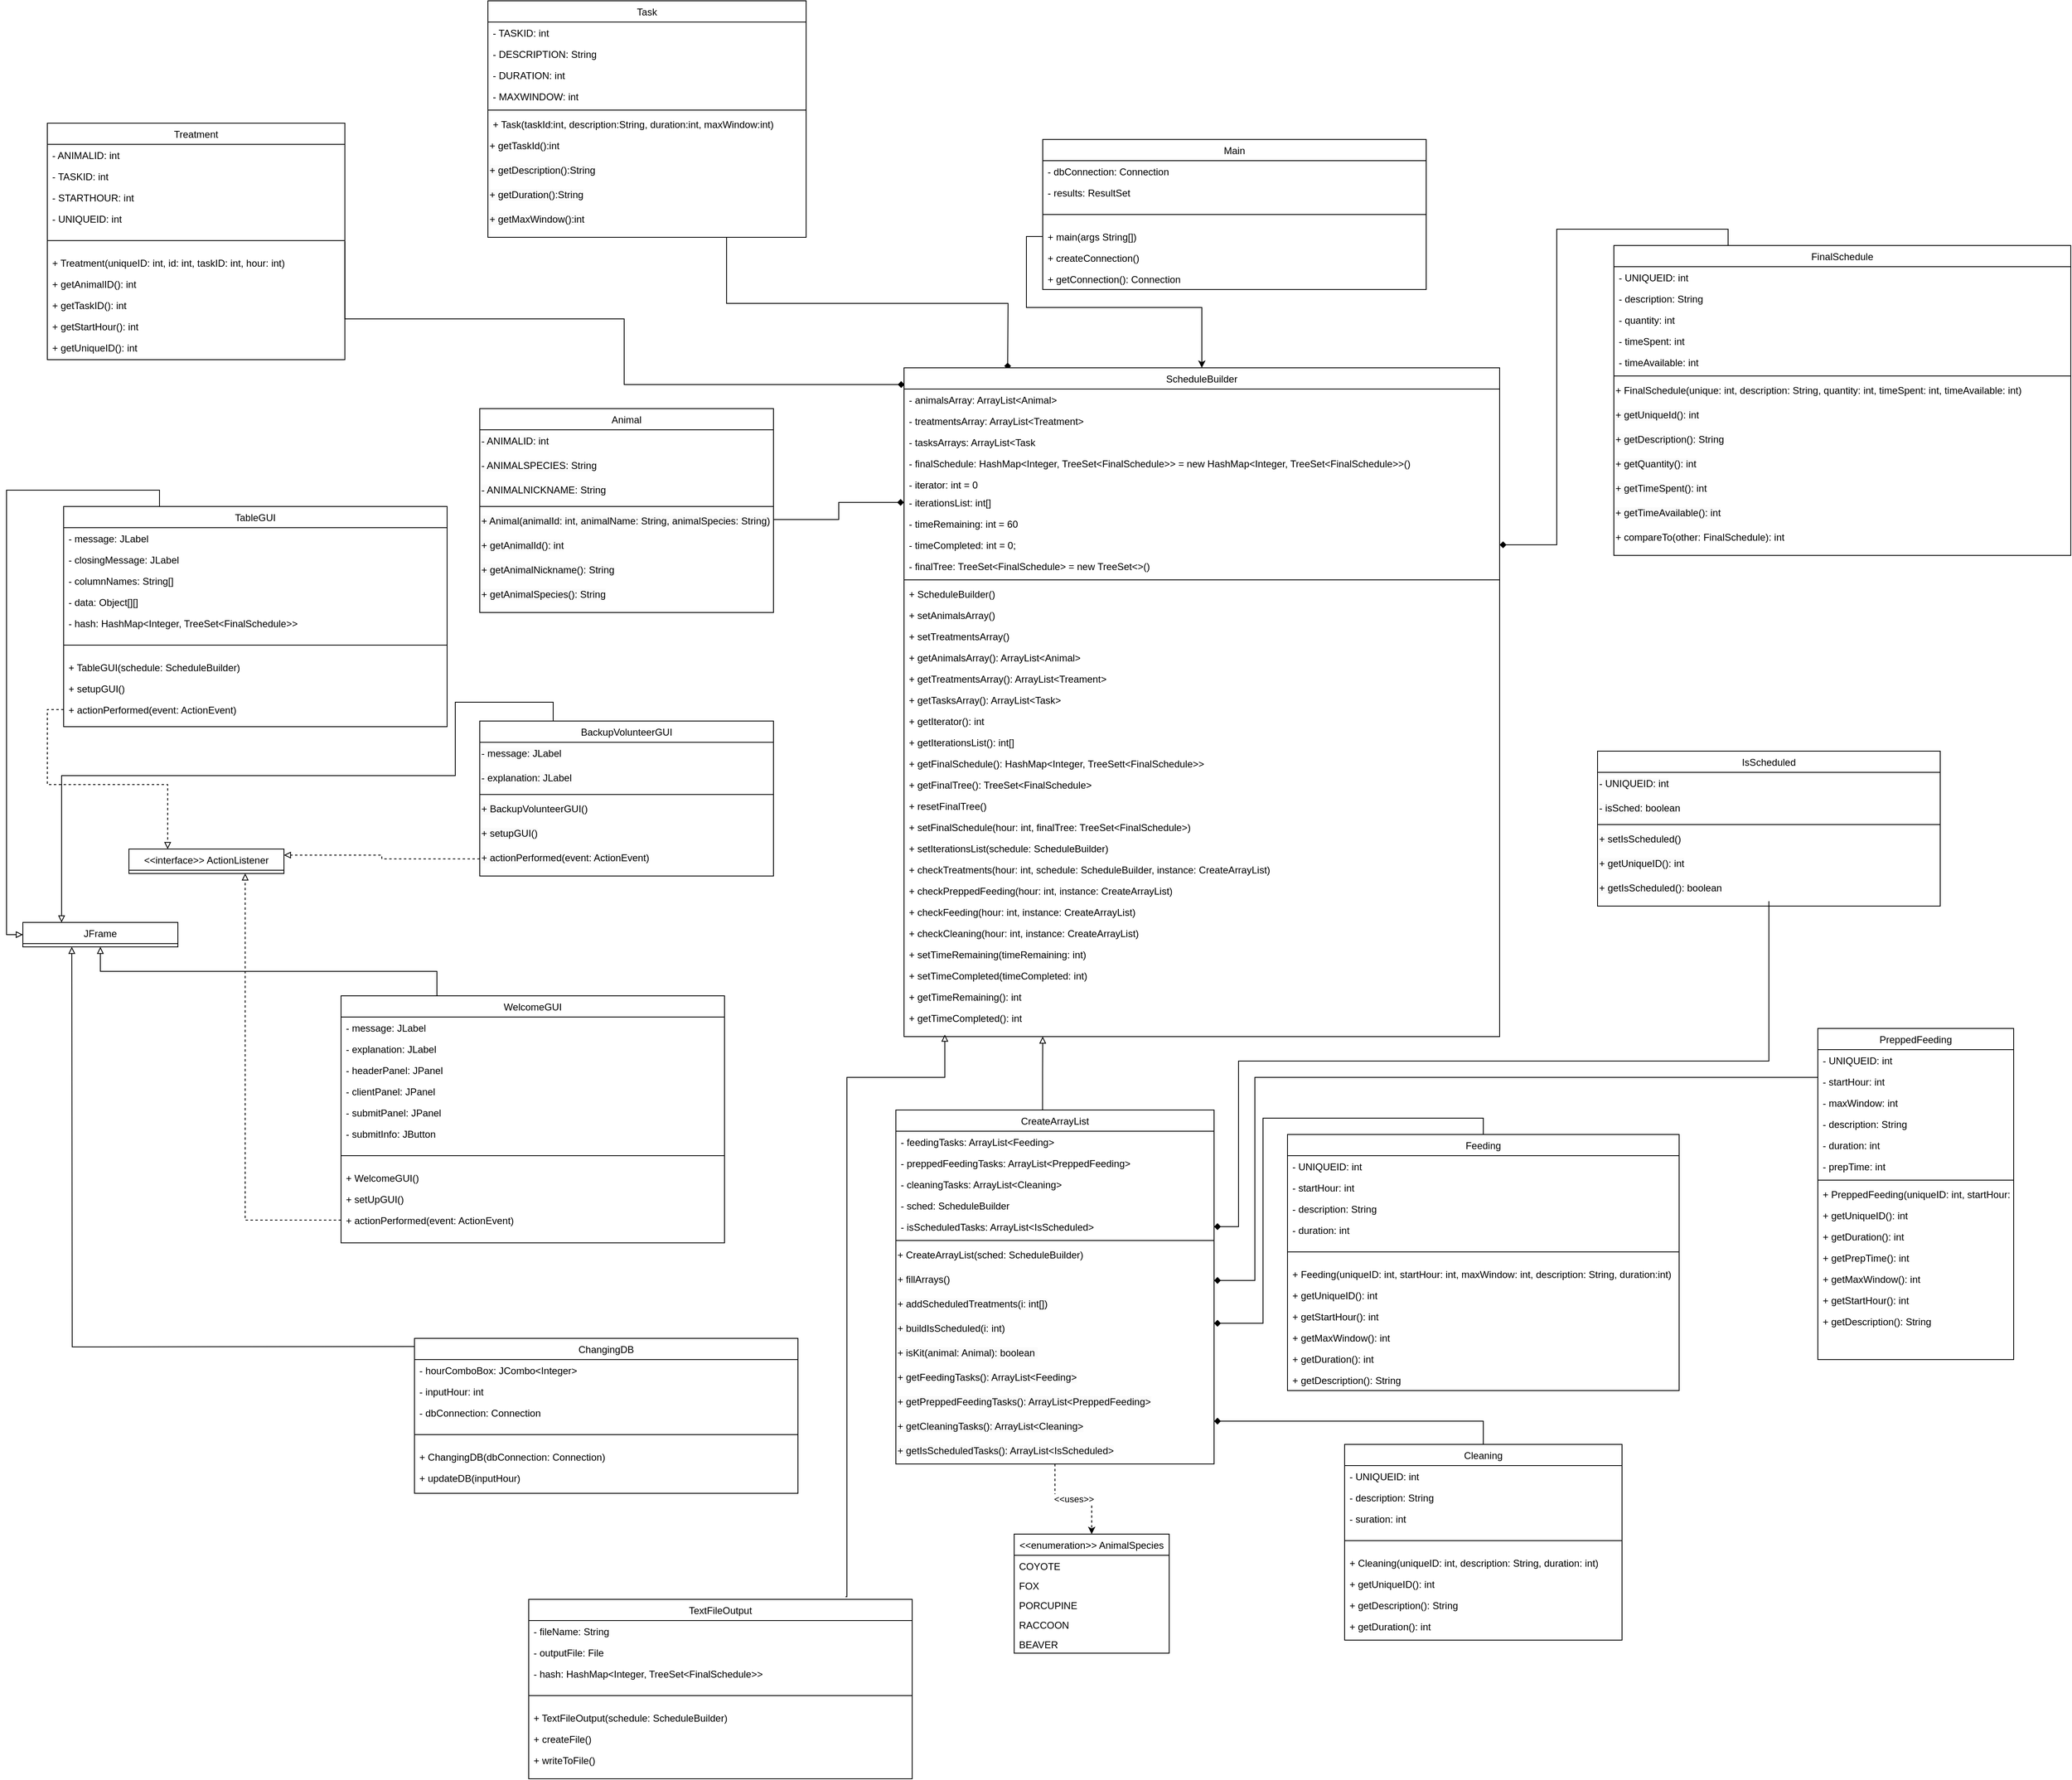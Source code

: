 <mxfile version="21.1.2" type="github">
  <diagram id="C5RBs43oDa-KdzZeNtuy" name="Page-1">
    <mxGraphModel dx="2653" dy="1369" grid="1" gridSize="10" guides="1" tooltips="1" connect="1" arrows="1" fold="1" page="1" pageScale="1.1" pageWidth="827" pageHeight="1169" math="0" shadow="0">
      <root>
        <mxCell id="WIyWlLk6GJQsqaUBKTNV-0" />
        <mxCell id="WIyWlLk6GJQsqaUBKTNV-1" parent="WIyWlLk6GJQsqaUBKTNV-0" />
        <mxCell id="BmRrMfVjM_n0ah_O7A9h-207" style="edgeStyle=orthogonalEdgeStyle;rounded=0;orthogonalLoop=1;jettySize=auto;html=1;exitX=1;exitY=0.5;exitDx=0;exitDy=0;entryX=0.001;entryY=0.025;entryDx=0;entryDy=0;entryPerimeter=0;startArrow=none;startFill=0;endArrow=diamond;endFill=1;" edge="1" parent="WIyWlLk6GJQsqaUBKTNV-1" source="ZW0RrzrD-icC0tRyj8_A-36" target="Im31BLlLx__QWMxb9MLK-0">
          <mxGeometry relative="1" as="geometry">
            <mxPoint x="1225" y="581" as="targetPoint" />
            <Array as="points">
              <mxPoint x="545" y="500" />
              <mxPoint x="887" y="500" />
              <mxPoint x="887" y="581" />
            </Array>
          </mxGeometry>
        </mxCell>
        <mxCell id="ZW0RrzrD-icC0tRyj8_A-36" value="Treatment" style="swimlane;fontStyle=0;align=center;verticalAlign=top;childLayout=stackLayout;horizontal=1;startSize=26;horizontalStack=0;resizeParent=1;resizeLast=0;collapsible=1;marginBottom=0;rounded=0;shadow=0;strokeWidth=1;" parent="WIyWlLk6GJQsqaUBKTNV-1" vertex="1">
          <mxGeometry x="180" y="260" width="364.7" height="290" as="geometry">
            <mxRectangle x="230" y="140" width="160" height="26" as="alternateBounds" />
          </mxGeometry>
        </mxCell>
        <mxCell id="ZW0RrzrD-icC0tRyj8_A-37" value="- ANIMALID: int" style="text;align=left;verticalAlign=top;spacingLeft=4;spacingRight=4;overflow=hidden;rotatable=0;points=[[0,0.5],[1,0.5]];portConstraint=eastwest;" parent="ZW0RrzrD-icC0tRyj8_A-36" vertex="1">
          <mxGeometry y="26" width="364.7" height="26" as="geometry" />
        </mxCell>
        <mxCell id="ZW0RrzrD-icC0tRyj8_A-38" value="- TASKID: int" style="text;align=left;verticalAlign=top;spacingLeft=4;spacingRight=4;overflow=hidden;rotatable=0;points=[[0,0.5],[1,0.5]];portConstraint=eastwest;" parent="ZW0RrzrD-icC0tRyj8_A-36" vertex="1">
          <mxGeometry y="52" width="364.7" height="26" as="geometry" />
        </mxCell>
        <mxCell id="ZW0RrzrD-icC0tRyj8_A-39" value="- STARTHOUR: int" style="text;align=left;verticalAlign=top;spacingLeft=4;spacingRight=4;overflow=hidden;rotatable=0;points=[[0,0.5],[1,0.5]];portConstraint=eastwest;" parent="ZW0RrzrD-icC0tRyj8_A-36" vertex="1">
          <mxGeometry y="78" width="364.7" height="26" as="geometry" />
        </mxCell>
        <mxCell id="ZW0RrzrD-icC0tRyj8_A-41" value="- UNIQUEID: int" style="text;align=left;verticalAlign=top;spacingLeft=4;spacingRight=4;overflow=hidden;rotatable=0;points=[[0,0.5],[1,0.5]];portConstraint=eastwest;" parent="ZW0RrzrD-icC0tRyj8_A-36" vertex="1">
          <mxGeometry y="104" width="364.7" height="26" as="geometry" />
        </mxCell>
        <mxCell id="ZW0RrzrD-icC0tRyj8_A-40" value="" style="line;html=1;strokeWidth=1;align=left;verticalAlign=middle;spacingTop=-1;spacingLeft=3;spacingRight=3;rotatable=0;labelPosition=right;points=[];portConstraint=eastwest;" parent="ZW0RrzrD-icC0tRyj8_A-36" vertex="1">
          <mxGeometry y="130" width="364.7" height="28" as="geometry" />
        </mxCell>
        <mxCell id="ZW0RrzrD-icC0tRyj8_A-42" value="+ Treatment(uniqueID: int, id: int, taskID: int, hour: int)" style="text;align=left;verticalAlign=top;spacingLeft=4;spacingRight=4;overflow=hidden;rotatable=0;points=[[0,0.5],[1,0.5]];portConstraint=eastwest;" parent="ZW0RrzrD-icC0tRyj8_A-36" vertex="1">
          <mxGeometry y="158" width="364.7" height="26" as="geometry" />
        </mxCell>
        <mxCell id="ZW0RrzrD-icC0tRyj8_A-43" value="+ getAnimalID(): int" style="text;align=left;verticalAlign=top;spacingLeft=4;spacingRight=4;overflow=hidden;rotatable=0;points=[[0,0.5],[1,0.5]];portConstraint=eastwest;" parent="ZW0RrzrD-icC0tRyj8_A-36" vertex="1">
          <mxGeometry y="184" width="364.7" height="26" as="geometry" />
        </mxCell>
        <mxCell id="ZW0RrzrD-icC0tRyj8_A-44" value="+ getTaskID(): int" style="text;align=left;verticalAlign=top;spacingLeft=4;spacingRight=4;overflow=hidden;rotatable=0;points=[[0,0.5],[1,0.5]];portConstraint=eastwest;" parent="ZW0RrzrD-icC0tRyj8_A-36" vertex="1">
          <mxGeometry y="210" width="364.7" height="26" as="geometry" />
        </mxCell>
        <mxCell id="BmRrMfVjM_n0ah_O7A9h-30" value="+ getStartHour(): int" style="text;align=left;verticalAlign=top;spacingLeft=4;spacingRight=4;overflow=hidden;rotatable=0;points=[[0,0.5],[1,0.5]];portConstraint=eastwest;" vertex="1" parent="ZW0RrzrD-icC0tRyj8_A-36">
          <mxGeometry y="236" width="364.7" height="26" as="geometry" />
        </mxCell>
        <mxCell id="BmRrMfVjM_n0ah_O7A9h-31" value="+ getUniqueID(): int" style="text;align=left;verticalAlign=top;spacingLeft=4;spacingRight=4;overflow=hidden;rotatable=0;points=[[0,0.5],[1,0.5]];portConstraint=eastwest;" vertex="1" parent="ZW0RrzrD-icC0tRyj8_A-36">
          <mxGeometry y="262" width="364.7" height="26" as="geometry" />
        </mxCell>
        <mxCell id="MWhVOauzqkZ6uhxggD3B-0" value="&lt;&lt;enumeration&gt;&gt; AnimalSpecies" style="swimlane;fontStyle=0;align=center;verticalAlign=top;childLayout=stackLayout;horizontal=1;startSize=26;horizontalStack=0;resizeParent=1;resizeLast=0;collapsible=1;marginBottom=0;rounded=0;shadow=0;strokeWidth=1;" parent="WIyWlLk6GJQsqaUBKTNV-1" vertex="1">
          <mxGeometry x="1365" y="1990" width="190" height="146" as="geometry">
            <mxRectangle x="230" y="140" width="160" height="26" as="alternateBounds" />
          </mxGeometry>
        </mxCell>
        <mxCell id="MWhVOauzqkZ6uhxggD3B-1" value="COYOTE" style="text;align=left;verticalAlign=top;spacingLeft=4;spacingRight=4;overflow=hidden;rotatable=0;points=[[0,0.5],[1,0.5]];portConstraint=eastwest;" parent="MWhVOauzqkZ6uhxggD3B-0" vertex="1">
          <mxGeometry y="26" width="190" height="24" as="geometry" />
        </mxCell>
        <mxCell id="MWhVOauzqkZ6uhxggD3B-2" value="FOX" style="text;align=left;verticalAlign=top;spacingLeft=4;spacingRight=4;overflow=hidden;rotatable=0;points=[[0,0.5],[1,0.5]];portConstraint=eastwest;" parent="MWhVOauzqkZ6uhxggD3B-0" vertex="1">
          <mxGeometry y="50" width="190" height="24" as="geometry" />
        </mxCell>
        <mxCell id="MWhVOauzqkZ6uhxggD3B-3" value="PORCUPINE" style="text;align=left;verticalAlign=top;spacingLeft=4;spacingRight=4;overflow=hidden;rotatable=0;points=[[0,0.5],[1,0.5]];portConstraint=eastwest;" parent="MWhVOauzqkZ6uhxggD3B-0" vertex="1">
          <mxGeometry y="74" width="190" height="24" as="geometry" />
        </mxCell>
        <mxCell id="MWhVOauzqkZ6uhxggD3B-4" value="RACCOON" style="text;align=left;verticalAlign=top;spacingLeft=4;spacingRight=4;overflow=hidden;rotatable=0;points=[[0,0.5],[1,0.5]];portConstraint=eastwest;" parent="MWhVOauzqkZ6uhxggD3B-0" vertex="1">
          <mxGeometry y="98" width="190" height="24" as="geometry" />
        </mxCell>
        <mxCell id="MWhVOauzqkZ6uhxggD3B-5" value="BEAVER" style="text;align=left;verticalAlign=top;spacingLeft=4;spacingRight=4;overflow=hidden;rotatable=0;points=[[0,0.5],[1,0.5]];portConstraint=eastwest;" parent="MWhVOauzqkZ6uhxggD3B-0" vertex="1">
          <mxGeometry y="122" width="190" height="24" as="geometry" />
        </mxCell>
        <mxCell id="BmRrMfVjM_n0ah_O7A9h-206" style="edgeStyle=orthogonalEdgeStyle;rounded=0;orthogonalLoop=1;jettySize=auto;html=1;exitX=0.75;exitY=1;exitDx=0;exitDy=0;endArrow=diamond;endFill=1;" edge="1" parent="WIyWlLk6GJQsqaUBKTNV-1" source="wYJPWy9gco-9xSvVVbpw-0">
          <mxGeometry relative="1" as="geometry">
            <mxPoint x="1357" y="562" as="targetPoint" />
          </mxGeometry>
        </mxCell>
        <mxCell id="wYJPWy9gco-9xSvVVbpw-0" value="Task" style="swimlane;fontStyle=0;align=center;verticalAlign=top;childLayout=stackLayout;horizontal=1;startSize=26;horizontalStack=0;resizeParent=1;resizeLast=0;collapsible=1;marginBottom=0;rounded=0;shadow=0;strokeWidth=1;" parent="WIyWlLk6GJQsqaUBKTNV-1" vertex="1">
          <mxGeometry x="720" y="110" width="390" height="290" as="geometry">
            <mxRectangle x="340" y="380" width="170" height="26" as="alternateBounds" />
          </mxGeometry>
        </mxCell>
        <mxCell id="2jZy0U7wywk8r4YD3ioU-0" value="- TASKID: int" style="text;align=left;verticalAlign=top;spacingLeft=4;spacingRight=4;overflow=hidden;rotatable=0;points=[[0,0.5],[1,0.5]];portConstraint=eastwest;" parent="wYJPWy9gco-9xSvVVbpw-0" vertex="1">
          <mxGeometry y="26" width="390" height="26" as="geometry" />
        </mxCell>
        <mxCell id="2jZy0U7wywk8r4YD3ioU-1" value="- DESCRIPTION: String" style="text;align=left;verticalAlign=top;spacingLeft=4;spacingRight=4;overflow=hidden;rotatable=0;points=[[0,0.5],[1,0.5]];portConstraint=eastwest;" parent="wYJPWy9gco-9xSvVVbpw-0" vertex="1">
          <mxGeometry y="52" width="390" height="26" as="geometry" />
        </mxCell>
        <mxCell id="2jZy0U7wywk8r4YD3ioU-2" value="- DURATION: int" style="text;align=left;verticalAlign=top;spacingLeft=4;spacingRight=4;overflow=hidden;rotatable=0;points=[[0,0.5],[1,0.5]];portConstraint=eastwest;" parent="wYJPWy9gco-9xSvVVbpw-0" vertex="1">
          <mxGeometry y="78" width="390" height="26" as="geometry" />
        </mxCell>
        <mxCell id="2jZy0U7wywk8r4YD3ioU-3" value="- MAXWINDOW: int" style="text;align=left;verticalAlign=top;spacingLeft=4;spacingRight=4;overflow=hidden;rotatable=0;points=[[0,0.5],[1,0.5]];portConstraint=eastwest;" parent="wYJPWy9gco-9xSvVVbpw-0" vertex="1">
          <mxGeometry y="104" width="390" height="26" as="geometry" />
        </mxCell>
        <mxCell id="wYJPWy9gco-9xSvVVbpw-2" value="" style="line;html=1;strokeWidth=1;align=left;verticalAlign=middle;spacingTop=-1;spacingLeft=3;spacingRight=3;rotatable=0;labelPosition=right;points=[];portConstraint=eastwest;" parent="wYJPWy9gco-9xSvVVbpw-0" vertex="1">
          <mxGeometry y="130" width="390" height="8" as="geometry" />
        </mxCell>
        <mxCell id="2jZy0U7wywk8r4YD3ioU-5" value="+ Task(taskId:int, description:String, duration:int, maxWindow:int)" style="text;align=left;verticalAlign=top;spacingLeft=4;spacingRight=4;overflow=hidden;rotatable=0;points=[[0,0.5],[1,0.5]];portConstraint=eastwest;" parent="wYJPWy9gco-9xSvVVbpw-0" vertex="1">
          <mxGeometry y="138" width="390" height="26" as="geometry" />
        </mxCell>
        <mxCell id="2jZy0U7wywk8r4YD3ioU-6" value="+ getTaskId():int" style="text;whiteSpace=wrap;html=1;" parent="wYJPWy9gco-9xSvVVbpw-0" vertex="1">
          <mxGeometry y="164" width="390" height="30" as="geometry" />
        </mxCell>
        <mxCell id="2jZy0U7wywk8r4YD3ioU-7" value="&lt;meta charset=&quot;utf-8&quot;&gt;&lt;span style=&quot;color: rgb(0, 0, 0); font-family: Helvetica; font-size: 12px; font-style: normal; font-variant-ligatures: normal; font-variant-caps: normal; font-weight: 400; letter-spacing: normal; orphans: 2; text-align: left; text-indent: 0px; text-transform: none; widows: 2; word-spacing: 0px; -webkit-text-stroke-width: 0px; background-color: rgb(251, 251, 251); text-decoration-thickness: initial; text-decoration-style: initial; text-decoration-color: initial; float: none; display: inline !important;&quot;&gt;+ getDescription():String&lt;/span&gt;&lt;br style=&quot;border-color: var(--border-color); color: rgb(0, 0, 0); font-family: Helvetica; font-size: 12px; font-style: normal; font-variant-ligatures: normal; font-variant-caps: normal; font-weight: 400; letter-spacing: normal; orphans: 2; text-align: left; text-indent: 0px; text-transform: none; widows: 2; word-spacing: 0px; -webkit-text-stroke-width: 0px; background-color: rgb(251, 251, 251); text-decoration-thickness: initial; text-decoration-style: initial; text-decoration-color: initial;&quot;&gt;" style="text;whiteSpace=wrap;html=1;" parent="wYJPWy9gco-9xSvVVbpw-0" vertex="1">
          <mxGeometry y="194" width="390" height="30" as="geometry" />
        </mxCell>
        <mxCell id="2jZy0U7wywk8r4YD3ioU-8" value="&lt;meta charset=&quot;utf-8&quot;&gt;&lt;span style=&quot;color: rgb(0, 0, 0); font-family: Helvetica; font-size: 12px; font-style: normal; font-variant-ligatures: normal; font-variant-caps: normal; font-weight: 400; letter-spacing: normal; orphans: 2; text-align: left; text-indent: 0px; text-transform: none; widows: 2; word-spacing: 0px; -webkit-text-stroke-width: 0px; background-color: rgb(251, 251, 251); text-decoration-thickness: initial; text-decoration-style: initial; text-decoration-color: initial; float: none; display: inline !important;&quot;&gt;+ getDuration():String&lt;/span&gt;&lt;br style=&quot;border-color: var(--border-color); color: rgb(0, 0, 0); font-family: Helvetica; font-size: 12px; font-style: normal; font-variant-ligatures: normal; font-variant-caps: normal; font-weight: 400; letter-spacing: normal; orphans: 2; text-align: left; text-indent: 0px; text-transform: none; widows: 2; word-spacing: 0px; -webkit-text-stroke-width: 0px; background-color: rgb(251, 251, 251); text-decoration-thickness: initial; text-decoration-style: initial; text-decoration-color: initial;&quot;&gt;" style="text;whiteSpace=wrap;html=1;" parent="wYJPWy9gco-9xSvVVbpw-0" vertex="1">
          <mxGeometry y="224" width="390" height="30" as="geometry" />
        </mxCell>
        <mxCell id="2jZy0U7wywk8r4YD3ioU-9" value="&lt;meta charset=&quot;utf-8&quot;&gt;&lt;span style=&quot;color: rgb(0, 0, 0); font-family: Helvetica; font-size: 12px; font-style: normal; font-variant-ligatures: normal; font-variant-caps: normal; font-weight: 400; letter-spacing: normal; orphans: 2; text-align: left; text-indent: 0px; text-transform: none; widows: 2; word-spacing: 0px; -webkit-text-stroke-width: 0px; background-color: rgb(251, 251, 251); text-decoration-thickness: initial; text-decoration-style: initial; text-decoration-color: initial; float: none; display: inline !important;&quot;&gt;+ getMaxWindow():int&lt;/span&gt;&lt;br style=&quot;border-color: var(--border-color); color: rgb(0, 0, 0); font-family: Helvetica; font-size: 12px; font-style: normal; font-variant-ligatures: normal; font-variant-caps: normal; font-weight: 400; letter-spacing: normal; orphans: 2; text-align: left; text-indent: 0px; text-transform: none; widows: 2; word-spacing: 0px; -webkit-text-stroke-width: 0px; background-color: rgb(251, 251, 251); text-decoration-thickness: initial; text-decoration-style: initial; text-decoration-color: initial;&quot;&gt;" style="text;whiteSpace=wrap;html=1;" parent="wYJPWy9gco-9xSvVVbpw-0" vertex="1">
          <mxGeometry y="254" width="390" height="30" as="geometry" />
        </mxCell>
        <mxCell id="wYJPWy9gco-9xSvVVbpw-4" value="Animal" style="swimlane;fontStyle=0;align=center;verticalAlign=top;childLayout=stackLayout;horizontal=1;startSize=26;horizontalStack=0;resizeParent=1;resizeLast=0;collapsible=1;marginBottom=0;rounded=0;shadow=0;strokeWidth=1;" parent="WIyWlLk6GJQsqaUBKTNV-1" vertex="1">
          <mxGeometry x="710" y="610" width="360" height="250" as="geometry">
            <mxRectangle x="340" y="380" width="170" height="26" as="alternateBounds" />
          </mxGeometry>
        </mxCell>
        <mxCell id="2jZy0U7wywk8r4YD3ioU-12" value="&lt;span style=&quot;color: rgb(0, 0, 0); font-family: Helvetica; font-size: 12px; font-style: normal; font-variant-ligatures: normal; font-variant-caps: normal; font-weight: 400; letter-spacing: normal; orphans: 2; text-align: left; text-indent: 0px; text-transform: none; widows: 2; word-spacing: 0px; -webkit-text-stroke-width: 0px; background-color: rgb(251, 251, 251); text-decoration-thickness: initial; text-decoration-style: initial; text-decoration-color: initial; float: none; display: inline !important;&quot;&gt;- ANIMALID: int&lt;/span&gt;" style="text;whiteSpace=wrap;html=1;" parent="wYJPWy9gco-9xSvVVbpw-4" vertex="1">
          <mxGeometry y="26" width="360" height="30" as="geometry" />
        </mxCell>
        <mxCell id="2jZy0U7wywk8r4YD3ioU-14" value="&lt;span style=&quot;color: rgb(0, 0, 0); font-family: Helvetica; font-size: 12px; font-style: normal; font-variant-ligatures: normal; font-variant-caps: normal; font-weight: 400; letter-spacing: normal; orphans: 2; text-align: left; text-indent: 0px; text-transform: none; widows: 2; word-spacing: 0px; -webkit-text-stroke-width: 0px; background-color: rgb(251, 251, 251); text-decoration-thickness: initial; text-decoration-style: initial; text-decoration-color: initial; float: none; display: inline !important;&quot;&gt;- ANIMALSPECIES: String&lt;/span&gt;" style="text;whiteSpace=wrap;html=1;" parent="wYJPWy9gco-9xSvVVbpw-4" vertex="1">
          <mxGeometry y="56" width="360" height="30" as="geometry" />
        </mxCell>
        <mxCell id="2jZy0U7wywk8r4YD3ioU-13" value="&lt;span style=&quot;color: rgb(0, 0, 0); font-family: Helvetica; font-size: 12px; font-style: normal; font-variant-ligatures: normal; font-variant-caps: normal; font-weight: 400; letter-spacing: normal; orphans: 2; text-align: left; text-indent: 0px; text-transform: none; widows: 2; word-spacing: 0px; -webkit-text-stroke-width: 0px; background-color: rgb(251, 251, 251); text-decoration-thickness: initial; text-decoration-style: initial; text-decoration-color: initial; float: none; display: inline !important;&quot;&gt;- ANIMALNICKNAME: String&lt;/span&gt;" style="text;whiteSpace=wrap;html=1;" parent="wYJPWy9gco-9xSvVVbpw-4" vertex="1">
          <mxGeometry y="86" width="360" height="30" as="geometry" />
        </mxCell>
        <mxCell id="wYJPWy9gco-9xSvVVbpw-6" value="" style="line;html=1;strokeWidth=1;align=left;verticalAlign=middle;spacingTop=-1;spacingLeft=3;spacingRight=3;rotatable=0;labelPosition=right;points=[];portConstraint=eastwest;" parent="wYJPWy9gco-9xSvVVbpw-4" vertex="1">
          <mxGeometry y="116" width="360" height="8" as="geometry" />
        </mxCell>
        <mxCell id="2jZy0U7wywk8r4YD3ioU-16" value="&lt;span style=&quot;color: rgb(0, 0, 0); font-family: Helvetica; font-size: 12px; font-style: normal; font-variant-ligatures: normal; font-variant-caps: normal; font-weight: 400; letter-spacing: normal; orphans: 2; text-align: left; text-indent: 0px; text-transform: none; widows: 2; word-spacing: 0px; -webkit-text-stroke-width: 0px; background-color: rgb(251, 251, 251); text-decoration-thickness: initial; text-decoration-style: initial; text-decoration-color: initial; float: none; display: inline !important;&quot;&gt;+ Animal(animalId: int, animalName: String, animalSpecies: String)&lt;/span&gt;" style="text;whiteSpace=wrap;html=1;" parent="wYJPWy9gco-9xSvVVbpw-4" vertex="1">
          <mxGeometry y="124" width="360" height="30" as="geometry" />
        </mxCell>
        <mxCell id="2jZy0U7wywk8r4YD3ioU-19" value="&lt;span style=&quot;color: rgb(0, 0, 0); font-family: Helvetica; font-size: 12px; font-style: normal; font-variant-ligatures: normal; font-variant-caps: normal; font-weight: 400; letter-spacing: normal; orphans: 2; text-align: left; text-indent: 0px; text-transform: none; widows: 2; word-spacing: 0px; -webkit-text-stroke-width: 0px; background-color: rgb(251, 251, 251); text-decoration-thickness: initial; text-decoration-style: initial; text-decoration-color: initial; float: none; display: inline !important;&quot;&gt;+ getAnimalId(): int&lt;/span&gt;" style="text;whiteSpace=wrap;html=1;" parent="wYJPWy9gco-9xSvVVbpw-4" vertex="1">
          <mxGeometry y="154" width="360" height="30" as="geometry" />
        </mxCell>
        <mxCell id="2jZy0U7wywk8r4YD3ioU-20" value="&lt;span style=&quot;color: rgb(0, 0, 0); font-family: Helvetica; font-size: 12px; font-style: normal; font-variant-ligatures: normal; font-variant-caps: normal; font-weight: 400; letter-spacing: normal; orphans: 2; text-align: left; text-indent: 0px; text-transform: none; widows: 2; word-spacing: 0px; -webkit-text-stroke-width: 0px; background-color: rgb(251, 251, 251); text-decoration-thickness: initial; text-decoration-style: initial; text-decoration-color: initial; float: none; display: inline !important;&quot;&gt;+ getAnimalNickname(): String&lt;/span&gt;" style="text;whiteSpace=wrap;html=1;" parent="wYJPWy9gco-9xSvVVbpw-4" vertex="1">
          <mxGeometry y="184" width="360" height="30" as="geometry" />
        </mxCell>
        <mxCell id="2jZy0U7wywk8r4YD3ioU-18" value="&lt;span style=&quot;color: rgb(0, 0, 0); font-family: Helvetica; font-size: 12px; font-style: normal; font-variant-ligatures: normal; font-variant-caps: normal; font-weight: 400; letter-spacing: normal; orphans: 2; text-align: left; text-indent: 0px; text-transform: none; widows: 2; word-spacing: 0px; -webkit-text-stroke-width: 0px; background-color: rgb(251, 251, 251); text-decoration-thickness: initial; text-decoration-style: initial; text-decoration-color: initial; float: none; display: inline !important;&quot;&gt;+ getAnimalSpecies(): String&lt;/span&gt;" style="text;whiteSpace=wrap;html=1;" parent="wYJPWy9gco-9xSvVVbpw-4" vertex="1">
          <mxGeometry y="214" width="360" height="30" as="geometry" />
        </mxCell>
        <mxCell id="Im31BLlLx__QWMxb9MLK-0" value="ScheduleBuilder" style="swimlane;fontStyle=0;align=center;verticalAlign=top;childLayout=stackLayout;horizontal=1;startSize=26;horizontalStack=0;resizeParent=1;resizeLast=0;collapsible=1;marginBottom=0;rounded=0;shadow=0;strokeWidth=1;" parent="WIyWlLk6GJQsqaUBKTNV-1" vertex="1">
          <mxGeometry x="1230" y="560" width="730" height="820" as="geometry">
            <mxRectangle x="230" y="140" width="160" height="26" as="alternateBounds" />
          </mxGeometry>
        </mxCell>
        <mxCell id="Im31BLlLx__QWMxb9MLK-9" value="- animalsArray: ArrayList&lt;Animal&gt;" style="text;align=left;verticalAlign=top;spacingLeft=4;spacingRight=4;overflow=hidden;rotatable=0;points=[[0,0.5],[1,0.5]];portConstraint=eastwest;" parent="Im31BLlLx__QWMxb9MLK-0" vertex="1">
          <mxGeometry y="26" width="730" height="26" as="geometry" />
        </mxCell>
        <mxCell id="Im31BLlLx__QWMxb9MLK-11" value="- treatmentsArray: ArrayList&lt;Treatment&gt;" style="text;align=left;verticalAlign=top;spacingLeft=4;spacingRight=4;overflow=hidden;rotatable=0;points=[[0,0.5],[1,0.5]];portConstraint=eastwest;" parent="Im31BLlLx__QWMxb9MLK-0" vertex="1">
          <mxGeometry y="52" width="730" height="26" as="geometry" />
        </mxCell>
        <mxCell id="Im31BLlLx__QWMxb9MLK-12" value="- tasksArrays: ArrayList&lt;Task" style="text;align=left;verticalAlign=top;spacingLeft=4;spacingRight=4;overflow=hidden;rotatable=0;points=[[0,0.5],[1,0.5]];portConstraint=eastwest;" parent="Im31BLlLx__QWMxb9MLK-0" vertex="1">
          <mxGeometry y="78" width="730" height="26" as="geometry" />
        </mxCell>
        <mxCell id="Im31BLlLx__QWMxb9MLK-10" value="- finalSchedule: HashMap&lt;Integer, TreeSet&lt;FinalSchedule&gt;&gt; = new HashMap&lt;Integer, TreeSet&lt;FinalSchedule&gt;&gt;()" style="text;align=left;verticalAlign=top;spacingLeft=4;spacingRight=4;overflow=hidden;rotatable=0;points=[[0,0.5],[1,0.5]];portConstraint=eastwest;" parent="Im31BLlLx__QWMxb9MLK-0" vertex="1">
          <mxGeometry y="104" width="730" height="26" as="geometry" />
        </mxCell>
        <mxCell id="Im31BLlLx__QWMxb9MLK-4" value="- iterator: int = 0" style="text;align=left;verticalAlign=top;spacingLeft=4;spacingRight=4;overflow=hidden;rotatable=0;points=[[0,0.5],[1,0.5]];portConstraint=eastwest;" parent="Im31BLlLx__QWMxb9MLK-0" vertex="1">
          <mxGeometry y="130" width="730" height="22" as="geometry" />
        </mxCell>
        <mxCell id="Im31BLlLx__QWMxb9MLK-3" value="- iterationsList: int[]" style="text;align=left;verticalAlign=top;spacingLeft=4;spacingRight=4;overflow=hidden;rotatable=0;points=[[0,0.5],[1,0.5]];portConstraint=eastwest;" parent="Im31BLlLx__QWMxb9MLK-0" vertex="1">
          <mxGeometry y="152" width="730" height="26" as="geometry" />
        </mxCell>
        <mxCell id="Im31BLlLx__QWMxb9MLK-5" value="- timeRemaining: int = 60" style="text;align=left;verticalAlign=top;spacingLeft=4;spacingRight=4;overflow=hidden;rotatable=0;points=[[0,0.5],[1,0.5]];portConstraint=eastwest;" parent="Im31BLlLx__QWMxb9MLK-0" vertex="1">
          <mxGeometry y="178" width="730" height="26" as="geometry" />
        </mxCell>
        <mxCell id="Im31BLlLx__QWMxb9MLK-6" value="- timeCompleted: int = 0;" style="text;align=left;verticalAlign=top;spacingLeft=4;spacingRight=4;overflow=hidden;rotatable=0;points=[[0,0.5],[1,0.5]];portConstraint=eastwest;" parent="Im31BLlLx__QWMxb9MLK-0" vertex="1">
          <mxGeometry y="204" width="730" height="26" as="geometry" />
        </mxCell>
        <mxCell id="Im31BLlLx__QWMxb9MLK-13" value="- finalTree: TreeSet&lt;FinalSchedule&gt; = new TreeSet&lt;&gt;()" style="text;align=left;verticalAlign=top;spacingLeft=4;spacingRight=4;overflow=hidden;rotatable=0;points=[[0,0.5],[1,0.5]];portConstraint=eastwest;" parent="Im31BLlLx__QWMxb9MLK-0" vertex="1">
          <mxGeometry y="230" width="730" height="26" as="geometry" />
        </mxCell>
        <mxCell id="Im31BLlLx__QWMxb9MLK-2" value="" style="line;html=1;strokeWidth=1;align=left;verticalAlign=middle;spacingTop=-1;spacingLeft=3;spacingRight=3;rotatable=0;labelPosition=right;points=[];portConstraint=eastwest;" parent="Im31BLlLx__QWMxb9MLK-0" vertex="1">
          <mxGeometry y="256" width="730" height="8" as="geometry" />
        </mxCell>
        <mxCell id="Im31BLlLx__QWMxb9MLK-14" value="+ ScheduleBuilder()" style="text;align=left;verticalAlign=top;spacingLeft=4;spacingRight=4;overflow=hidden;rotatable=0;points=[[0,0.5],[1,0.5]];portConstraint=eastwest;" parent="Im31BLlLx__QWMxb9MLK-0" vertex="1">
          <mxGeometry y="264" width="730" height="26" as="geometry" />
        </mxCell>
        <mxCell id="Im31BLlLx__QWMxb9MLK-15" value="+ setAnimalsArray()" style="text;align=left;verticalAlign=top;spacingLeft=4;spacingRight=4;overflow=hidden;rotatable=0;points=[[0,0.5],[1,0.5]];portConstraint=eastwest;" parent="Im31BLlLx__QWMxb9MLK-0" vertex="1">
          <mxGeometry y="290" width="730" height="26" as="geometry" />
        </mxCell>
        <mxCell id="Im31BLlLx__QWMxb9MLK-16" value="+ setTreatmentsArray()" style="text;align=left;verticalAlign=top;spacingLeft=4;spacingRight=4;overflow=hidden;rotatable=0;points=[[0,0.5],[1,0.5]];portConstraint=eastwest;" parent="Im31BLlLx__QWMxb9MLK-0" vertex="1">
          <mxGeometry y="316" width="730" height="26" as="geometry" />
        </mxCell>
        <mxCell id="BmRrMfVjM_n0ah_O7A9h-128" value="+ getAnimalsArray(): ArrayList&lt;Animal&gt;" style="text;align=left;verticalAlign=top;spacingLeft=4;spacingRight=4;overflow=hidden;rotatable=0;points=[[0,0.5],[1,0.5]];portConstraint=eastwest;" vertex="1" parent="Im31BLlLx__QWMxb9MLK-0">
          <mxGeometry y="342" width="730" height="26" as="geometry" />
        </mxCell>
        <mxCell id="BmRrMfVjM_n0ah_O7A9h-130" value="+ getTreatmentsArray(): ArrayList&lt;Treament&gt;" style="text;align=left;verticalAlign=top;spacingLeft=4;spacingRight=4;overflow=hidden;rotatable=0;points=[[0,0.5],[1,0.5]];portConstraint=eastwest;" vertex="1" parent="Im31BLlLx__QWMxb9MLK-0">
          <mxGeometry y="368" width="730" height="26" as="geometry" />
        </mxCell>
        <mxCell id="BmRrMfVjM_n0ah_O7A9h-131" value="+ getTasksArray(): ArrayList&lt;Task&gt;" style="text;align=left;verticalAlign=top;spacingLeft=4;spacingRight=4;overflow=hidden;rotatable=0;points=[[0,0.5],[1,0.5]];portConstraint=eastwest;" vertex="1" parent="Im31BLlLx__QWMxb9MLK-0">
          <mxGeometry y="394" width="730" height="26" as="geometry" />
        </mxCell>
        <mxCell id="BmRrMfVjM_n0ah_O7A9h-132" value="+ getIterator(): int" style="text;align=left;verticalAlign=top;spacingLeft=4;spacingRight=4;overflow=hidden;rotatable=0;points=[[0,0.5],[1,0.5]];portConstraint=eastwest;" vertex="1" parent="Im31BLlLx__QWMxb9MLK-0">
          <mxGeometry y="420" width="730" height="26" as="geometry" />
        </mxCell>
        <mxCell id="BmRrMfVjM_n0ah_O7A9h-129" value="+ getIterationsList(): int[]" style="text;align=left;verticalAlign=top;spacingLeft=4;spacingRight=4;overflow=hidden;rotatable=0;points=[[0,0.5],[1,0.5]];portConstraint=eastwest;" vertex="1" parent="Im31BLlLx__QWMxb9MLK-0">
          <mxGeometry y="446" width="730" height="26" as="geometry" />
        </mxCell>
        <mxCell id="BmRrMfVjM_n0ah_O7A9h-135" value="+ getFinalSchedule(): HashMap&lt;Integer, TreeSett&lt;FinalSchedule&gt;&gt;" style="text;align=left;verticalAlign=top;spacingLeft=4;spacingRight=4;overflow=hidden;rotatable=0;points=[[0,0.5],[1,0.5]];portConstraint=eastwest;" vertex="1" parent="Im31BLlLx__QWMxb9MLK-0">
          <mxGeometry y="472" width="730" height="26" as="geometry" />
        </mxCell>
        <mxCell id="BmRrMfVjM_n0ah_O7A9h-136" value="+ getFinalTree(): TreeSet&lt;FinalSchedule&gt;" style="text;align=left;verticalAlign=top;spacingLeft=4;spacingRight=4;overflow=hidden;rotatable=0;points=[[0,0.5],[1,0.5]];portConstraint=eastwest;" vertex="1" parent="Im31BLlLx__QWMxb9MLK-0">
          <mxGeometry y="498" width="730" height="26" as="geometry" />
        </mxCell>
        <mxCell id="BmRrMfVjM_n0ah_O7A9h-137" value="+ resetFinalTree()" style="text;align=left;verticalAlign=top;spacingLeft=4;spacingRight=4;overflow=hidden;rotatable=0;points=[[0,0.5],[1,0.5]];portConstraint=eastwest;" vertex="1" parent="Im31BLlLx__QWMxb9MLK-0">
          <mxGeometry y="524" width="730" height="26" as="geometry" />
        </mxCell>
        <mxCell id="BmRrMfVjM_n0ah_O7A9h-138" value="+ setFinalSchedule(hour: int, finalTree: TreeSet&lt;FinalSchedule&gt;)" style="text;align=left;verticalAlign=top;spacingLeft=4;spacingRight=4;overflow=hidden;rotatable=0;points=[[0,0.5],[1,0.5]];portConstraint=eastwest;" vertex="1" parent="Im31BLlLx__QWMxb9MLK-0">
          <mxGeometry y="550" width="730" height="26" as="geometry" />
        </mxCell>
        <mxCell id="BmRrMfVjM_n0ah_O7A9h-139" value="+ setIterationsList(schedule: ScheduleBuilder)" style="text;align=left;verticalAlign=top;spacingLeft=4;spacingRight=4;overflow=hidden;rotatable=0;points=[[0,0.5],[1,0.5]];portConstraint=eastwest;" vertex="1" parent="Im31BLlLx__QWMxb9MLK-0">
          <mxGeometry y="576" width="730" height="26" as="geometry" />
        </mxCell>
        <mxCell id="BmRrMfVjM_n0ah_O7A9h-141" value="+ checkTreatments(hour: int, schedule: ScheduleBuilder, instance: CreateArrayList)" style="text;align=left;verticalAlign=top;spacingLeft=4;spacingRight=4;overflow=hidden;rotatable=0;points=[[0,0.5],[1,0.5]];portConstraint=eastwest;" vertex="1" parent="Im31BLlLx__QWMxb9MLK-0">
          <mxGeometry y="602" width="730" height="26" as="geometry" />
        </mxCell>
        <mxCell id="BmRrMfVjM_n0ah_O7A9h-140" value="+ checkPreppedFeeding(hour: int, instance: CreateArrayList)" style="text;align=left;verticalAlign=top;spacingLeft=4;spacingRight=4;overflow=hidden;rotatable=0;points=[[0,0.5],[1,0.5]];portConstraint=eastwest;" vertex="1" parent="Im31BLlLx__QWMxb9MLK-0">
          <mxGeometry y="628" width="730" height="26" as="geometry" />
        </mxCell>
        <mxCell id="BmRrMfVjM_n0ah_O7A9h-143" value="+ checkFeeding(hour: int, instance: CreateArrayList)" style="text;align=left;verticalAlign=top;spacingLeft=4;spacingRight=4;overflow=hidden;rotatable=0;points=[[0,0.5],[1,0.5]];portConstraint=eastwest;" vertex="1" parent="Im31BLlLx__QWMxb9MLK-0">
          <mxGeometry y="654" width="730" height="26" as="geometry" />
        </mxCell>
        <mxCell id="BmRrMfVjM_n0ah_O7A9h-144" value="+ checkCleaning(hour: int, instance: CreateArrayList)" style="text;align=left;verticalAlign=top;spacingLeft=4;spacingRight=4;overflow=hidden;rotatable=0;points=[[0,0.5],[1,0.5]];portConstraint=eastwest;" vertex="1" parent="Im31BLlLx__QWMxb9MLK-0">
          <mxGeometry y="680" width="730" height="26" as="geometry" />
        </mxCell>
        <mxCell id="BmRrMfVjM_n0ah_O7A9h-146" value="+ setTimeRemaining(timeRemaining: int)" style="text;align=left;verticalAlign=top;spacingLeft=4;spacingRight=4;overflow=hidden;rotatable=0;points=[[0,0.5],[1,0.5]];portConstraint=eastwest;" vertex="1" parent="Im31BLlLx__QWMxb9MLK-0">
          <mxGeometry y="706" width="730" height="26" as="geometry" />
        </mxCell>
        <mxCell id="BmRrMfVjM_n0ah_O7A9h-145" value="+ setTimeCompleted(timeCompleted: int)" style="text;align=left;verticalAlign=top;spacingLeft=4;spacingRight=4;overflow=hidden;rotatable=0;points=[[0,0.5],[1,0.5]];portConstraint=eastwest;" vertex="1" parent="Im31BLlLx__QWMxb9MLK-0">
          <mxGeometry y="732" width="730" height="26" as="geometry" />
        </mxCell>
        <mxCell id="BmRrMfVjM_n0ah_O7A9h-147" value="+ getTimeRemaining(): int" style="text;align=left;verticalAlign=top;spacingLeft=4;spacingRight=4;overflow=hidden;rotatable=0;points=[[0,0.5],[1,0.5]];portConstraint=eastwest;" vertex="1" parent="Im31BLlLx__QWMxb9MLK-0">
          <mxGeometry y="758" width="730" height="26" as="geometry" />
        </mxCell>
        <mxCell id="BmRrMfVjM_n0ah_O7A9h-148" value="+ getTimeCompleted(): int" style="text;align=left;verticalAlign=top;spacingLeft=4;spacingRight=4;overflow=hidden;rotatable=0;points=[[0,0.5],[1,0.5]];portConstraint=eastwest;" vertex="1" parent="Im31BLlLx__QWMxb9MLK-0">
          <mxGeometry y="784" width="730" height="26" as="geometry" />
        </mxCell>
        <mxCell id="Im31BLlLx__QWMxb9MLK-17" value="PreppedFeeding" style="swimlane;fontStyle=0;align=center;verticalAlign=top;childLayout=stackLayout;horizontal=1;startSize=26;horizontalStack=0;resizeParent=1;resizeLast=0;collapsible=1;marginBottom=0;rounded=0;shadow=0;strokeWidth=1;" parent="WIyWlLk6GJQsqaUBKTNV-1" vertex="1">
          <mxGeometry x="2350" y="1370" width="240" height="406" as="geometry">
            <mxRectangle x="230" y="140" width="160" height="26" as="alternateBounds" />
          </mxGeometry>
        </mxCell>
        <mxCell id="MvOnIAQhExlypp1ZMjCN-0" value="- UNIQUEID: int" style="text;align=left;verticalAlign=top;spacingLeft=4;spacingRight=4;overflow=hidden;rotatable=0;points=[[0,0.5],[1,0.5]];portConstraint=eastwest;" vertex="1" parent="Im31BLlLx__QWMxb9MLK-17">
          <mxGeometry y="26" width="240" height="26" as="geometry" />
        </mxCell>
        <mxCell id="Im31BLlLx__QWMxb9MLK-23" value="- startHour: int" style="text;align=left;verticalAlign=top;spacingLeft=4;spacingRight=4;overflow=hidden;rotatable=0;points=[[0,0.5],[1,0.5]];portConstraint=eastwest;" parent="Im31BLlLx__QWMxb9MLK-17" vertex="1">
          <mxGeometry y="52" width="240" height="26" as="geometry" />
        </mxCell>
        <mxCell id="MvOnIAQhExlypp1ZMjCN-1" value="- maxWindow: int" style="text;align=left;verticalAlign=top;spacingLeft=4;spacingRight=4;overflow=hidden;rotatable=0;points=[[0,0.5],[1,0.5]];portConstraint=eastwest;" vertex="1" parent="Im31BLlLx__QWMxb9MLK-17">
          <mxGeometry y="78" width="240" height="26" as="geometry" />
        </mxCell>
        <mxCell id="Im31BLlLx__QWMxb9MLK-24" value="- description: String" style="text;align=left;verticalAlign=top;spacingLeft=4;spacingRight=4;overflow=hidden;rotatable=0;points=[[0,0.5],[1,0.5]];portConstraint=eastwest;" parent="Im31BLlLx__QWMxb9MLK-17" vertex="1">
          <mxGeometry y="104" width="240" height="26" as="geometry" />
        </mxCell>
        <mxCell id="MvOnIAQhExlypp1ZMjCN-2" value="- duration: int" style="text;align=left;verticalAlign=top;spacingLeft=4;spacingRight=4;overflow=hidden;rotatable=0;points=[[0,0.5],[1,0.5]];portConstraint=eastwest;" vertex="1" parent="Im31BLlLx__QWMxb9MLK-17">
          <mxGeometry y="130" width="240" height="26" as="geometry" />
        </mxCell>
        <mxCell id="BmRrMfVjM_n0ah_O7A9h-210" value="- prepTime: int" style="text;align=left;verticalAlign=top;spacingLeft=4;spacingRight=4;overflow=hidden;rotatable=0;points=[[0,0.5],[1,0.5]];portConstraint=eastwest;" vertex="1" parent="Im31BLlLx__QWMxb9MLK-17">
          <mxGeometry y="156" width="240" height="26" as="geometry" />
        </mxCell>
        <mxCell id="Im31BLlLx__QWMxb9MLK-21" value="" style="line;html=1;strokeWidth=1;align=left;verticalAlign=middle;spacingTop=-1;spacingLeft=3;spacingRight=3;rotatable=0;labelPosition=right;points=[];portConstraint=eastwest;" parent="Im31BLlLx__QWMxb9MLK-17" vertex="1">
          <mxGeometry y="182" width="240" height="8" as="geometry" />
        </mxCell>
        <mxCell id="Im31BLlLx__QWMxb9MLK-25" value="+ PreppedFeeding(uniqueID: int, startHour: int, maxWindow: int, description: String, prepTime: int, duration: int)" style="text;align=left;verticalAlign=top;spacingLeft=4;spacingRight=4;overflow=hidden;rotatable=0;points=[[0,0.5],[1,0.5]];portConstraint=eastwest;" parent="Im31BLlLx__QWMxb9MLK-17" vertex="1">
          <mxGeometry y="190" width="240" height="26" as="geometry" />
        </mxCell>
        <mxCell id="BmRrMfVjM_n0ah_O7A9h-22" value="+ getUniqueID(): int" style="text;align=left;verticalAlign=top;spacingLeft=4;spacingRight=4;overflow=hidden;rotatable=0;points=[[0,0.5],[1,0.5]];portConstraint=eastwest;" vertex="1" parent="Im31BLlLx__QWMxb9MLK-17">
          <mxGeometry y="216" width="240" height="26" as="geometry" />
        </mxCell>
        <mxCell id="BmRrMfVjM_n0ah_O7A9h-26" value="+ getDuration(): int" style="text;align=left;verticalAlign=top;spacingLeft=4;spacingRight=4;overflow=hidden;rotatable=0;points=[[0,0.5],[1,0.5]];portConstraint=eastwest;" vertex="1" parent="Im31BLlLx__QWMxb9MLK-17">
          <mxGeometry y="242" width="240" height="26" as="geometry" />
        </mxCell>
        <mxCell id="BmRrMfVjM_n0ah_O7A9h-25" value="+ getPrepTime(): int" style="text;align=left;verticalAlign=top;spacingLeft=4;spacingRight=4;overflow=hidden;rotatable=0;points=[[0,0.5],[1,0.5]];portConstraint=eastwest;" vertex="1" parent="Im31BLlLx__QWMxb9MLK-17">
          <mxGeometry y="268" width="240" height="26" as="geometry" />
        </mxCell>
        <mxCell id="BmRrMfVjM_n0ah_O7A9h-24" value="+ getMaxWindow(): int" style="text;align=left;verticalAlign=top;spacingLeft=4;spacingRight=4;overflow=hidden;rotatable=0;points=[[0,0.5],[1,0.5]];portConstraint=eastwest;" vertex="1" parent="Im31BLlLx__QWMxb9MLK-17">
          <mxGeometry y="294" width="240" height="26" as="geometry" />
        </mxCell>
        <mxCell id="BmRrMfVjM_n0ah_O7A9h-23" value="+ getStartHour(): int" style="text;align=left;verticalAlign=top;spacingLeft=4;spacingRight=4;overflow=hidden;rotatable=0;points=[[0,0.5],[1,0.5]];portConstraint=eastwest;" vertex="1" parent="Im31BLlLx__QWMxb9MLK-17">
          <mxGeometry y="320" width="240" height="26" as="geometry" />
        </mxCell>
        <mxCell id="BmRrMfVjM_n0ah_O7A9h-27" value="+ getDescription(): String" style="text;align=left;verticalAlign=top;spacingLeft=4;spacingRight=4;overflow=hidden;rotatable=0;points=[[0,0.5],[1,0.5]];portConstraint=eastwest;" vertex="1" parent="Im31BLlLx__QWMxb9MLK-17">
          <mxGeometry y="346" width="240" height="30" as="geometry" />
        </mxCell>
        <mxCell id="BmRrMfVjM_n0ah_O7A9h-212" style="edgeStyle=orthogonalEdgeStyle;rounded=0;orthogonalLoop=1;jettySize=auto;html=1;exitX=0.5;exitY=0;exitDx=0;exitDy=0;entryX=1;entryY=0.25;entryDx=0;entryDy=0;endArrow=diamond;endFill=1;" edge="1" parent="WIyWlLk6GJQsqaUBKTNV-1" source="Im31BLlLx__QWMxb9MLK-26" target="BmRrMfVjM_n0ah_O7A9h-42">
          <mxGeometry relative="1" as="geometry">
            <mxPoint x="1620" y="1730" as="targetPoint" />
            <Array as="points">
              <mxPoint x="1940" y="1480" />
              <mxPoint x="1670" y="1480" />
              <mxPoint x="1670" y="1732" />
            </Array>
          </mxGeometry>
        </mxCell>
        <mxCell id="Im31BLlLx__QWMxb9MLK-26" value="Feeding" style="swimlane;fontStyle=0;align=center;verticalAlign=top;childLayout=stackLayout;horizontal=1;startSize=26;horizontalStack=0;resizeParent=1;resizeLast=0;collapsible=1;marginBottom=0;rounded=0;shadow=0;strokeWidth=1;" parent="WIyWlLk6GJQsqaUBKTNV-1" vertex="1">
          <mxGeometry x="1700" y="1500" width="480" height="314" as="geometry">
            <mxRectangle x="230" y="140" width="160" height="26" as="alternateBounds" />
          </mxGeometry>
        </mxCell>
        <mxCell id="Im31BLlLx__QWMxb9MLK-27" value="- UNIQUEID: int" style="text;align=left;verticalAlign=top;spacingLeft=4;spacingRight=4;overflow=hidden;rotatable=0;points=[[0,0.5],[1,0.5]];portConstraint=eastwest;" parent="Im31BLlLx__QWMxb9MLK-26" vertex="1">
          <mxGeometry y="26" width="480" height="26" as="geometry" />
        </mxCell>
        <mxCell id="Im31BLlLx__QWMxb9MLK-28" value="- startHour: int" style="text;align=left;verticalAlign=top;spacingLeft=4;spacingRight=4;overflow=hidden;rotatable=0;points=[[0,0.5],[1,0.5]];portConstraint=eastwest;" parent="Im31BLlLx__QWMxb9MLK-26" vertex="1">
          <mxGeometry y="52" width="480" height="26" as="geometry" />
        </mxCell>
        <mxCell id="Im31BLlLx__QWMxb9MLK-29" value="- description: String" style="text;align=left;verticalAlign=top;spacingLeft=4;spacingRight=4;overflow=hidden;rotatable=0;points=[[0,0.5],[1,0.5]];portConstraint=eastwest;" parent="Im31BLlLx__QWMxb9MLK-26" vertex="1">
          <mxGeometry y="78" width="480" height="26" as="geometry" />
        </mxCell>
        <mxCell id="BmRrMfVjM_n0ah_O7A9h-19" value="- duration: int" style="text;align=left;verticalAlign=top;spacingLeft=4;spacingRight=4;overflow=hidden;rotatable=0;points=[[0,0.5],[1,0.5]];portConstraint=eastwest;" vertex="1" parent="Im31BLlLx__QWMxb9MLK-26">
          <mxGeometry y="104" width="480" height="26" as="geometry" />
        </mxCell>
        <mxCell id="Im31BLlLx__QWMxb9MLK-30" value="" style="line;html=1;strokeWidth=1;align=left;verticalAlign=middle;spacingTop=-1;spacingLeft=3;spacingRight=3;rotatable=0;labelPosition=right;points=[];portConstraint=eastwest;" parent="Im31BLlLx__QWMxb9MLK-26" vertex="1">
          <mxGeometry y="130" width="480" height="28" as="geometry" />
        </mxCell>
        <mxCell id="Im31BLlLx__QWMxb9MLK-31" value="+ Feeding(uniqueID: int, startHour: int, maxWindow: int, description: String, duration:int)" style="text;align=left;verticalAlign=top;spacingLeft=4;spacingRight=4;overflow=hidden;rotatable=0;points=[[0,0.5],[1,0.5]];portConstraint=eastwest;" parent="Im31BLlLx__QWMxb9MLK-26" vertex="1">
          <mxGeometry y="158" width="480" height="26" as="geometry" />
        </mxCell>
        <mxCell id="Im31BLlLx__QWMxb9MLK-32" value="+ getUniqueID(): int" style="text;align=left;verticalAlign=top;spacingLeft=4;spacingRight=4;overflow=hidden;rotatable=0;points=[[0,0.5],[1,0.5]];portConstraint=eastwest;" parent="Im31BLlLx__QWMxb9MLK-26" vertex="1">
          <mxGeometry y="184" width="480" height="26" as="geometry" />
        </mxCell>
        <mxCell id="Im31BLlLx__QWMxb9MLK-34" value="+ getStartHour(): int" style="text;align=left;verticalAlign=top;spacingLeft=4;spacingRight=4;overflow=hidden;rotatable=0;points=[[0,0.5],[1,0.5]];portConstraint=eastwest;" parent="Im31BLlLx__QWMxb9MLK-26" vertex="1">
          <mxGeometry y="210" width="480" height="26" as="geometry" />
        </mxCell>
        <mxCell id="Im31BLlLx__QWMxb9MLK-33" value="+ getMaxWindow(): int" style="text;align=left;verticalAlign=top;spacingLeft=4;spacingRight=4;overflow=hidden;rotatable=0;points=[[0,0.5],[1,0.5]];portConstraint=eastwest;" parent="Im31BLlLx__QWMxb9MLK-26" vertex="1">
          <mxGeometry y="236" width="480" height="26" as="geometry" />
        </mxCell>
        <mxCell id="BmRrMfVjM_n0ah_O7A9h-20" value="+ getDuration(): int" style="text;align=left;verticalAlign=top;spacingLeft=4;spacingRight=4;overflow=hidden;rotatable=0;points=[[0,0.5],[1,0.5]];portConstraint=eastwest;" vertex="1" parent="Im31BLlLx__QWMxb9MLK-26">
          <mxGeometry y="262" width="480" height="26" as="geometry" />
        </mxCell>
        <mxCell id="BmRrMfVjM_n0ah_O7A9h-21" value="+ getDescription(): String" style="text;align=left;verticalAlign=top;spacingLeft=4;spacingRight=4;overflow=hidden;rotatable=0;points=[[0,0.5],[1,0.5]];portConstraint=eastwest;" vertex="1" parent="Im31BLlLx__QWMxb9MLK-26">
          <mxGeometry y="288" width="480" height="26" as="geometry" />
        </mxCell>
        <mxCell id="BmRrMfVjM_n0ah_O7A9h-213" style="edgeStyle=orthogonalEdgeStyle;rounded=0;orthogonalLoop=1;jettySize=auto;html=1;exitX=0.5;exitY=0;exitDx=0;exitDy=0;entryX=1;entryY=0.25;entryDx=0;entryDy=0;endArrow=diamond;endFill=1;" edge="1" parent="WIyWlLk6GJQsqaUBKTNV-1" source="Im31BLlLx__QWMxb9MLK-35" target="BmRrMfVjM_n0ah_O7A9h-47">
          <mxGeometry relative="1" as="geometry" />
        </mxCell>
        <mxCell id="Im31BLlLx__QWMxb9MLK-35" value="Cleaning" style="swimlane;fontStyle=0;align=center;verticalAlign=top;childLayout=stackLayout;horizontal=1;startSize=26;horizontalStack=0;resizeParent=1;resizeLast=0;collapsible=1;marginBottom=0;rounded=0;shadow=0;strokeWidth=1;" parent="WIyWlLk6GJQsqaUBKTNV-1" vertex="1">
          <mxGeometry x="1770.0" y="1880" width="340" height="240" as="geometry">
            <mxRectangle x="230" y="140" width="160" height="26" as="alternateBounds" />
          </mxGeometry>
        </mxCell>
        <mxCell id="Im31BLlLx__QWMxb9MLK-36" value="- UNIQUEID: int" style="text;align=left;verticalAlign=top;spacingLeft=4;spacingRight=4;overflow=hidden;rotatable=0;points=[[0,0.5],[1,0.5]];portConstraint=eastwest;" parent="Im31BLlLx__QWMxb9MLK-35" vertex="1">
          <mxGeometry y="26" width="340" height="26" as="geometry" />
        </mxCell>
        <mxCell id="Im31BLlLx__QWMxb9MLK-37" value="- description: String" style="text;align=left;verticalAlign=top;spacingLeft=4;spacingRight=4;overflow=hidden;rotatable=0;points=[[0,0.5],[1,0.5]];portConstraint=eastwest;" parent="Im31BLlLx__QWMxb9MLK-35" vertex="1">
          <mxGeometry y="52" width="340" height="26" as="geometry" />
        </mxCell>
        <mxCell id="Im31BLlLx__QWMxb9MLK-38" value="- suration: int" style="text;align=left;verticalAlign=top;spacingLeft=4;spacingRight=4;overflow=hidden;rotatable=0;points=[[0,0.5],[1,0.5]];portConstraint=eastwest;" parent="Im31BLlLx__QWMxb9MLK-35" vertex="1">
          <mxGeometry y="78" width="340" height="26" as="geometry" />
        </mxCell>
        <mxCell id="Im31BLlLx__QWMxb9MLK-39" value="" style="line;html=1;strokeWidth=1;align=left;verticalAlign=middle;spacingTop=-1;spacingLeft=3;spacingRight=3;rotatable=0;labelPosition=right;points=[];portConstraint=eastwest;" parent="Im31BLlLx__QWMxb9MLK-35" vertex="1">
          <mxGeometry y="104" width="340" height="28" as="geometry" />
        </mxCell>
        <mxCell id="Im31BLlLx__QWMxb9MLK-40" value="+ Cleaning(uniqueID: int, description: String, duration: int)" style="text;align=left;verticalAlign=top;spacingLeft=4;spacingRight=4;overflow=hidden;rotatable=0;points=[[0,0.5],[1,0.5]];portConstraint=eastwest;" parent="Im31BLlLx__QWMxb9MLK-35" vertex="1">
          <mxGeometry y="132" width="340" height="26" as="geometry" />
        </mxCell>
        <mxCell id="Im31BLlLx__QWMxb9MLK-41" value="+ getUniqueID(): int" style="text;align=left;verticalAlign=top;spacingLeft=4;spacingRight=4;overflow=hidden;rotatable=0;points=[[0,0.5],[1,0.5]];portConstraint=eastwest;" parent="Im31BLlLx__QWMxb9MLK-35" vertex="1">
          <mxGeometry y="158" width="340" height="26" as="geometry" />
        </mxCell>
        <mxCell id="Im31BLlLx__QWMxb9MLK-42" value="+ getDescription(): String" style="text;align=left;verticalAlign=top;spacingLeft=4;spacingRight=4;overflow=hidden;rotatable=0;points=[[0,0.5],[1,0.5]];portConstraint=eastwest;" parent="Im31BLlLx__QWMxb9MLK-35" vertex="1">
          <mxGeometry y="184" width="340" height="26" as="geometry" />
        </mxCell>
        <mxCell id="Im31BLlLx__QWMxb9MLK-43" value="+ getDuration(): int" style="text;align=left;verticalAlign=top;spacingLeft=4;spacingRight=4;overflow=hidden;rotatable=0;points=[[0,0.5],[1,0.5]];portConstraint=eastwest;" parent="Im31BLlLx__QWMxb9MLK-35" vertex="1">
          <mxGeometry y="210" width="340" height="26" as="geometry" />
        </mxCell>
        <mxCell id="BmRrMfVjM_n0ah_O7A9h-192" style="edgeStyle=orthogonalEdgeStyle;rounded=0;orthogonalLoop=1;jettySize=auto;html=1;exitX=0.25;exitY=0;exitDx=0;exitDy=0;entryX=0.25;entryY=0;entryDx=0;entryDy=0;endArrow=block;endFill=0;" edge="1" parent="WIyWlLk6GJQsqaUBKTNV-1" source="BmRrMfVjM_n0ah_O7A9h-10" target="BmRrMfVjM_n0ah_O7A9h-170">
          <mxGeometry relative="1" as="geometry">
            <Array as="points">
              <mxPoint x="800" y="970" />
              <mxPoint x="680" y="970" />
              <mxPoint x="680" y="1060" />
              <mxPoint x="198" y="1060" />
            </Array>
          </mxGeometry>
        </mxCell>
        <mxCell id="BmRrMfVjM_n0ah_O7A9h-10" value="BackupVolunteerGUI" style="swimlane;fontStyle=0;align=center;verticalAlign=top;childLayout=stackLayout;horizontal=1;startSize=26;horizontalStack=0;resizeParent=1;resizeLast=0;collapsible=1;marginBottom=0;rounded=0;shadow=0;strokeWidth=1;" vertex="1" parent="WIyWlLk6GJQsqaUBKTNV-1">
          <mxGeometry x="710" y="993.1" width="360" height="190" as="geometry">
            <mxRectangle x="340" y="380" width="170" height="26" as="alternateBounds" />
          </mxGeometry>
        </mxCell>
        <mxCell id="BmRrMfVjM_n0ah_O7A9h-11" value="&lt;span style=&quot;color: rgb(0, 0, 0); font-family: Helvetica; font-size: 12px; font-style: normal; font-variant-ligatures: normal; font-variant-caps: normal; font-weight: 400; letter-spacing: normal; orphans: 2; text-align: left; text-indent: 0px; text-transform: none; widows: 2; word-spacing: 0px; -webkit-text-stroke-width: 0px; background-color: rgb(251, 251, 251); text-decoration-thickness: initial; text-decoration-style: initial; text-decoration-color: initial; float: none; display: inline !important;&quot;&gt;- message: JLabel&lt;/span&gt;" style="text;whiteSpace=wrap;html=1;" vertex="1" parent="BmRrMfVjM_n0ah_O7A9h-10">
          <mxGeometry y="26" width="360" height="30" as="geometry" />
        </mxCell>
        <mxCell id="BmRrMfVjM_n0ah_O7A9h-12" value="&lt;span style=&quot;color: rgb(0, 0, 0); font-family: Helvetica; font-size: 12px; font-style: normal; font-variant-ligatures: normal; font-variant-caps: normal; font-weight: 400; letter-spacing: normal; orphans: 2; text-align: left; text-indent: 0px; text-transform: none; widows: 2; word-spacing: 0px; -webkit-text-stroke-width: 0px; background-color: rgb(251, 251, 251); text-decoration-thickness: initial; text-decoration-style: initial; text-decoration-color: initial; float: none; display: inline !important;&quot;&gt;- explanation: JLabel&lt;/span&gt;" style="text;whiteSpace=wrap;html=1;" vertex="1" parent="BmRrMfVjM_n0ah_O7A9h-10">
          <mxGeometry y="56" width="360" height="30" as="geometry" />
        </mxCell>
        <mxCell id="BmRrMfVjM_n0ah_O7A9h-14" value="" style="line;html=1;strokeWidth=1;align=left;verticalAlign=middle;spacingTop=-1;spacingLeft=3;spacingRight=3;rotatable=0;labelPosition=right;points=[];portConstraint=eastwest;" vertex="1" parent="BmRrMfVjM_n0ah_O7A9h-10">
          <mxGeometry y="86" width="360" height="8" as="geometry" />
        </mxCell>
        <mxCell id="BmRrMfVjM_n0ah_O7A9h-15" value="&lt;span style=&quot;color: rgb(0, 0, 0); font-family: Helvetica; font-size: 12px; font-style: normal; font-variant-ligatures: normal; font-variant-caps: normal; font-weight: 400; letter-spacing: normal; orphans: 2; text-align: left; text-indent: 0px; text-transform: none; widows: 2; word-spacing: 0px; -webkit-text-stroke-width: 0px; background-color: rgb(251, 251, 251); text-decoration-thickness: initial; text-decoration-style: initial; text-decoration-color: initial; float: none; display: inline !important;&quot;&gt;+ BackupVolunteerGUI()&lt;/span&gt;" style="text;whiteSpace=wrap;html=1;" vertex="1" parent="BmRrMfVjM_n0ah_O7A9h-10">
          <mxGeometry y="94" width="360" height="30" as="geometry" />
        </mxCell>
        <mxCell id="BmRrMfVjM_n0ah_O7A9h-16" value="&lt;span style=&quot;color: rgb(0, 0, 0); font-family: Helvetica; font-size: 12px; font-style: normal; font-variant-ligatures: normal; font-variant-caps: normal; font-weight: 400; letter-spacing: normal; orphans: 2; text-align: left; text-indent: 0px; text-transform: none; widows: 2; word-spacing: 0px; -webkit-text-stroke-width: 0px; background-color: rgb(251, 251, 251); text-decoration-thickness: initial; text-decoration-style: initial; text-decoration-color: initial; float: none; display: inline !important;&quot;&gt;+ setupGUI()&lt;/span&gt;" style="text;whiteSpace=wrap;html=1;" vertex="1" parent="BmRrMfVjM_n0ah_O7A9h-10">
          <mxGeometry y="124" width="360" height="30" as="geometry" />
        </mxCell>
        <mxCell id="BmRrMfVjM_n0ah_O7A9h-17" value="&lt;span style=&quot;color: rgb(0, 0, 0); font-family: Helvetica; font-size: 12px; font-style: normal; font-variant-ligatures: normal; font-variant-caps: normal; font-weight: 400; letter-spacing: normal; orphans: 2; text-align: left; text-indent: 0px; text-transform: none; widows: 2; word-spacing: 0px; -webkit-text-stroke-width: 0px; background-color: rgb(251, 251, 251); text-decoration-thickness: initial; text-decoration-style: initial; text-decoration-color: initial; float: none; display: inline !important;&quot;&gt;+ actionPerformed(event: ActionEvent)&lt;/span&gt;" style="text;whiteSpace=wrap;html=1;" vertex="1" parent="BmRrMfVjM_n0ah_O7A9h-10">
          <mxGeometry y="154" width="360" height="30" as="geometry" />
        </mxCell>
        <mxCell id="BmRrMfVjM_n0ah_O7A9h-32" value="CreateArrayList" style="swimlane;fontStyle=0;align=center;verticalAlign=top;childLayout=stackLayout;horizontal=1;startSize=26;horizontalStack=0;resizeParent=1;resizeLast=0;collapsible=1;marginBottom=0;rounded=0;shadow=0;strokeWidth=1;" vertex="1" parent="WIyWlLk6GJQsqaUBKTNV-1">
          <mxGeometry x="1220" y="1470" width="390" height="434" as="geometry">
            <mxRectangle x="340" y="380" width="170" height="26" as="alternateBounds" />
          </mxGeometry>
        </mxCell>
        <mxCell id="BmRrMfVjM_n0ah_O7A9h-33" value="- feedingTasks: ArrayList&lt;Feeding&gt;" style="text;align=left;verticalAlign=top;spacingLeft=4;spacingRight=4;overflow=hidden;rotatable=0;points=[[0,0.5],[1,0.5]];portConstraint=eastwest;" vertex="1" parent="BmRrMfVjM_n0ah_O7A9h-32">
          <mxGeometry y="26" width="390" height="26" as="geometry" />
        </mxCell>
        <mxCell id="BmRrMfVjM_n0ah_O7A9h-34" value="- preppedFeedingTasks: ArrayList&lt;PreppedFeeding&gt;" style="text;align=left;verticalAlign=top;spacingLeft=4;spacingRight=4;overflow=hidden;rotatable=0;points=[[0,0.5],[1,0.5]];portConstraint=eastwest;" vertex="1" parent="BmRrMfVjM_n0ah_O7A9h-32">
          <mxGeometry y="52" width="390" height="26" as="geometry" />
        </mxCell>
        <mxCell id="BmRrMfVjM_n0ah_O7A9h-35" value="- cleaningTasks: ArrayList&lt;Cleaning&gt;" style="text;align=left;verticalAlign=top;spacingLeft=4;spacingRight=4;overflow=hidden;rotatable=0;points=[[0,0.5],[1,0.5]];portConstraint=eastwest;" vertex="1" parent="BmRrMfVjM_n0ah_O7A9h-32">
          <mxGeometry y="78" width="390" height="26" as="geometry" />
        </mxCell>
        <mxCell id="BmRrMfVjM_n0ah_O7A9h-36" value="- sched: ScheduleBuilder" style="text;align=left;verticalAlign=top;spacingLeft=4;spacingRight=4;overflow=hidden;rotatable=0;points=[[0,0.5],[1,0.5]];portConstraint=eastwest;" vertex="1" parent="BmRrMfVjM_n0ah_O7A9h-32">
          <mxGeometry y="104" width="390" height="26" as="geometry" />
        </mxCell>
        <mxCell id="BmRrMfVjM_n0ah_O7A9h-38" value="- isScheduledTasks: ArrayList&lt;IsScheduled&gt;" style="text;align=left;verticalAlign=top;spacingLeft=4;spacingRight=4;overflow=hidden;rotatable=0;points=[[0,0.5],[1,0.5]];portConstraint=eastwest;" vertex="1" parent="BmRrMfVjM_n0ah_O7A9h-32">
          <mxGeometry y="130" width="390" height="26" as="geometry" />
        </mxCell>
        <mxCell id="BmRrMfVjM_n0ah_O7A9h-37" value="" style="line;html=1;strokeWidth=1;align=left;verticalAlign=middle;spacingTop=-1;spacingLeft=3;spacingRight=3;rotatable=0;labelPosition=right;points=[];portConstraint=eastwest;" vertex="1" parent="BmRrMfVjM_n0ah_O7A9h-32">
          <mxGeometry y="156" width="390" height="8" as="geometry" />
        </mxCell>
        <mxCell id="BmRrMfVjM_n0ah_O7A9h-39" value="+ CreateArrayList(sched: ScheduleBuilder)" style="text;whiteSpace=wrap;html=1;" vertex="1" parent="BmRrMfVjM_n0ah_O7A9h-32">
          <mxGeometry y="164" width="390" height="30" as="geometry" />
        </mxCell>
        <mxCell id="BmRrMfVjM_n0ah_O7A9h-40" value="&lt;span style=&quot;color: rgb(0, 0, 0); font-family: Helvetica; font-size: 12px; font-style: normal; font-variant-ligatures: normal; font-variant-caps: normal; font-weight: 400; letter-spacing: normal; orphans: 2; text-align: left; text-indent: 0px; text-transform: none; widows: 2; word-spacing: 0px; -webkit-text-stroke-width: 0px; background-color: rgb(251, 251, 251); text-decoration-thickness: initial; text-decoration-style: initial; text-decoration-color: initial; float: none; display: inline !important;&quot;&gt;+ fillArrays()&lt;/span&gt;" style="text;whiteSpace=wrap;html=1;" vertex="1" parent="BmRrMfVjM_n0ah_O7A9h-32">
          <mxGeometry y="194" width="390" height="30" as="geometry" />
        </mxCell>
        <mxCell id="BmRrMfVjM_n0ah_O7A9h-41" value="&lt;span style=&quot;color: rgb(0, 0, 0); font-family: Helvetica; font-size: 12px; font-style: normal; font-variant-ligatures: normal; font-variant-caps: normal; font-weight: 400; letter-spacing: normal; orphans: 2; text-align: left; text-indent: 0px; text-transform: none; widows: 2; word-spacing: 0px; -webkit-text-stroke-width: 0px; background-color: rgb(251, 251, 251); text-decoration-thickness: initial; text-decoration-style: initial; text-decoration-color: initial; float: none; display: inline !important;&quot;&gt;+ addScheduledTreatments(i: int[])&lt;/span&gt;" style="text;whiteSpace=wrap;html=1;" vertex="1" parent="BmRrMfVjM_n0ah_O7A9h-32">
          <mxGeometry y="224" width="390" height="30" as="geometry" />
        </mxCell>
        <mxCell id="BmRrMfVjM_n0ah_O7A9h-42" value="&lt;span style=&quot;color: rgb(0, 0, 0); font-family: Helvetica; font-size: 12px; font-style: normal; font-variant-ligatures: normal; font-variant-caps: normal; font-weight: 400; letter-spacing: normal; orphans: 2; text-align: left; text-indent: 0px; text-transform: none; widows: 2; word-spacing: 0px; -webkit-text-stroke-width: 0px; background-color: rgb(251, 251, 251); text-decoration-thickness: initial; text-decoration-style: initial; text-decoration-color: initial; float: none; display: inline !important;&quot;&gt;+ buildIsScheduled(i: int)&lt;/span&gt;" style="text;whiteSpace=wrap;html=1;" vertex="1" parent="BmRrMfVjM_n0ah_O7A9h-32">
          <mxGeometry y="254" width="390" height="30" as="geometry" />
        </mxCell>
        <mxCell id="BmRrMfVjM_n0ah_O7A9h-43" value="&lt;span style=&quot;color: rgb(0, 0, 0); font-family: Helvetica; font-size: 12px; font-style: normal; font-variant-ligatures: normal; font-variant-caps: normal; font-weight: 400; letter-spacing: normal; orphans: 2; text-align: left; text-indent: 0px; text-transform: none; widows: 2; word-spacing: 0px; -webkit-text-stroke-width: 0px; background-color: rgb(251, 251, 251); text-decoration-thickness: initial; text-decoration-style: initial; text-decoration-color: initial; float: none; display: inline !important;&quot;&gt;+ isKit(animal: Animal): boolean&amp;nbsp;&lt;/span&gt;" style="text;whiteSpace=wrap;html=1;" vertex="1" parent="BmRrMfVjM_n0ah_O7A9h-32">
          <mxGeometry y="284" width="390" height="30" as="geometry" />
        </mxCell>
        <mxCell id="BmRrMfVjM_n0ah_O7A9h-45" value="&lt;span style=&quot;color: rgb(0, 0, 0); font-family: Helvetica; font-size: 12px; font-style: normal; font-variant-ligatures: normal; font-variant-caps: normal; font-weight: 400; letter-spacing: normal; orphans: 2; text-align: left; text-indent: 0px; text-transform: none; widows: 2; word-spacing: 0px; -webkit-text-stroke-width: 0px; background-color: rgb(251, 251, 251); text-decoration-thickness: initial; text-decoration-style: initial; text-decoration-color: initial; float: none; display: inline !important;&quot;&gt;+ getFeedingTasks(): ArrayList&amp;lt;Feeding&amp;gt;&lt;/span&gt;" style="text;whiteSpace=wrap;html=1;" vertex="1" parent="BmRrMfVjM_n0ah_O7A9h-32">
          <mxGeometry y="314" width="390" height="30" as="geometry" />
        </mxCell>
        <mxCell id="BmRrMfVjM_n0ah_O7A9h-46" value="&lt;span style=&quot;color: rgb(0, 0, 0); font-family: Helvetica; font-size: 12px; font-style: normal; font-variant-ligatures: normal; font-variant-caps: normal; font-weight: 400; letter-spacing: normal; orphans: 2; text-align: left; text-indent: 0px; text-transform: none; widows: 2; word-spacing: 0px; -webkit-text-stroke-width: 0px; background-color: rgb(251, 251, 251); text-decoration-thickness: initial; text-decoration-style: initial; text-decoration-color: initial; float: none; display: inline !important;&quot;&gt;+ getPreppedFeedingTasks(): ArrayList&amp;lt;PreppedFeeding&amp;gt;&lt;/span&gt;" style="text;whiteSpace=wrap;html=1;" vertex="1" parent="BmRrMfVjM_n0ah_O7A9h-32">
          <mxGeometry y="344" width="390" height="30" as="geometry" />
        </mxCell>
        <mxCell id="BmRrMfVjM_n0ah_O7A9h-47" value="&lt;span style=&quot;color: rgb(0, 0, 0); font-family: Helvetica; font-size: 12px; font-style: normal; font-variant-ligatures: normal; font-variant-caps: normal; font-weight: 400; letter-spacing: normal; orphans: 2; text-align: left; text-indent: 0px; text-transform: none; widows: 2; word-spacing: 0px; -webkit-text-stroke-width: 0px; background-color: rgb(251, 251, 251); text-decoration-thickness: initial; text-decoration-style: initial; text-decoration-color: initial; float: none; display: inline !important;&quot;&gt;+ getCleaningTasks(): ArrayList&amp;lt;Cleaning&amp;gt;&lt;/span&gt;" style="text;whiteSpace=wrap;html=1;" vertex="1" parent="BmRrMfVjM_n0ah_O7A9h-32">
          <mxGeometry y="374" width="390" height="30" as="geometry" />
        </mxCell>
        <mxCell id="BmRrMfVjM_n0ah_O7A9h-48" value="&lt;span style=&quot;color: rgb(0, 0, 0); font-family: Helvetica; font-size: 12px; font-style: normal; font-variant-ligatures: normal; font-variant-caps: normal; font-weight: 400; letter-spacing: normal; orphans: 2; text-align: left; text-indent: 0px; text-transform: none; widows: 2; word-spacing: 0px; -webkit-text-stroke-width: 0px; background-color: rgb(251, 251, 251); text-decoration-thickness: initial; text-decoration-style: initial; text-decoration-color: initial; float: none; display: inline !important;&quot;&gt;+ getIsScheduledTasks(): ArrayList&amp;lt;IsScheduled&amp;gt;&lt;/span&gt;" style="text;whiteSpace=wrap;html=1;" vertex="1" parent="BmRrMfVjM_n0ah_O7A9h-32">
          <mxGeometry y="404" width="390" height="30" as="geometry" />
        </mxCell>
        <mxCell id="BmRrMfVjM_n0ah_O7A9h-216" style="edgeStyle=orthogonalEdgeStyle;rounded=0;orthogonalLoop=1;jettySize=auto;html=1;exitX=0.25;exitY=0;exitDx=0;exitDy=0;entryX=1;entryY=0.5;entryDx=0;entryDy=0;endArrow=diamond;endFill=1;" edge="1" parent="WIyWlLk6GJQsqaUBKTNV-1" source="BmRrMfVjM_n0ah_O7A9h-49" target="Im31BLlLx__QWMxb9MLK-6">
          <mxGeometry relative="1" as="geometry" />
        </mxCell>
        <mxCell id="BmRrMfVjM_n0ah_O7A9h-49" value="FinalSchedule" style="swimlane;fontStyle=0;align=center;verticalAlign=top;childLayout=stackLayout;horizontal=1;startSize=26;horizontalStack=0;resizeParent=1;resizeLast=0;collapsible=1;marginBottom=0;rounded=0;shadow=0;strokeWidth=1;" vertex="1" parent="WIyWlLk6GJQsqaUBKTNV-1">
          <mxGeometry x="2100" y="410" width="560" height="380" as="geometry">
            <mxRectangle x="340" y="380" width="170" height="26" as="alternateBounds" />
          </mxGeometry>
        </mxCell>
        <mxCell id="BmRrMfVjM_n0ah_O7A9h-50" value="- UNIQUEID: int" style="text;align=left;verticalAlign=top;spacingLeft=4;spacingRight=4;overflow=hidden;rotatable=0;points=[[0,0.5],[1,0.5]];portConstraint=eastwest;" vertex="1" parent="BmRrMfVjM_n0ah_O7A9h-49">
          <mxGeometry y="26" width="560" height="26" as="geometry" />
        </mxCell>
        <mxCell id="BmRrMfVjM_n0ah_O7A9h-51" value="- description: String" style="text;align=left;verticalAlign=top;spacingLeft=4;spacingRight=4;overflow=hidden;rotatable=0;points=[[0,0.5],[1,0.5]];portConstraint=eastwest;" vertex="1" parent="BmRrMfVjM_n0ah_O7A9h-49">
          <mxGeometry y="52" width="560" height="26" as="geometry" />
        </mxCell>
        <mxCell id="BmRrMfVjM_n0ah_O7A9h-52" value="- quantity: int" style="text;align=left;verticalAlign=top;spacingLeft=4;spacingRight=4;overflow=hidden;rotatable=0;points=[[0,0.5],[1,0.5]];portConstraint=eastwest;" vertex="1" parent="BmRrMfVjM_n0ah_O7A9h-49">
          <mxGeometry y="78" width="560" height="26" as="geometry" />
        </mxCell>
        <mxCell id="BmRrMfVjM_n0ah_O7A9h-53" value="- timeSpent: int" style="text;align=left;verticalAlign=top;spacingLeft=4;spacingRight=4;overflow=hidden;rotatable=0;points=[[0,0.5],[1,0.5]];portConstraint=eastwest;" vertex="1" parent="BmRrMfVjM_n0ah_O7A9h-49">
          <mxGeometry y="104" width="560" height="26" as="geometry" />
        </mxCell>
        <mxCell id="BmRrMfVjM_n0ah_O7A9h-54" value="- timeAvailable: int" style="text;align=left;verticalAlign=top;spacingLeft=4;spacingRight=4;overflow=hidden;rotatable=0;points=[[0,0.5],[1,0.5]];portConstraint=eastwest;" vertex="1" parent="BmRrMfVjM_n0ah_O7A9h-49">
          <mxGeometry y="130" width="560" height="26" as="geometry" />
        </mxCell>
        <mxCell id="BmRrMfVjM_n0ah_O7A9h-55" value="" style="line;html=1;strokeWidth=1;align=left;verticalAlign=middle;spacingTop=-1;spacingLeft=3;spacingRight=3;rotatable=0;labelPosition=right;points=[];portConstraint=eastwest;" vertex="1" parent="BmRrMfVjM_n0ah_O7A9h-49">
          <mxGeometry y="156" width="560" height="8" as="geometry" />
        </mxCell>
        <mxCell id="BmRrMfVjM_n0ah_O7A9h-56" value="+ FinalSchedule(unique: int, description: String, quantity: int, timeSpent: int, timeAvailable: int)" style="text;whiteSpace=wrap;html=1;" vertex="1" parent="BmRrMfVjM_n0ah_O7A9h-49">
          <mxGeometry y="164" width="560" height="30" as="geometry" />
        </mxCell>
        <mxCell id="BmRrMfVjM_n0ah_O7A9h-57" value="&lt;span style=&quot;color: rgb(0, 0, 0); font-family: Helvetica; font-size: 12px; font-style: normal; font-variant-ligatures: normal; font-variant-caps: normal; font-weight: 400; letter-spacing: normal; orphans: 2; text-align: left; text-indent: 0px; text-transform: none; widows: 2; word-spacing: 0px; -webkit-text-stroke-width: 0px; background-color: rgb(251, 251, 251); text-decoration-thickness: initial; text-decoration-style: initial; text-decoration-color: initial; float: none; display: inline !important;&quot;&gt;+ getUniqueId(): int&lt;/span&gt;" style="text;whiteSpace=wrap;html=1;" vertex="1" parent="BmRrMfVjM_n0ah_O7A9h-49">
          <mxGeometry y="194" width="560" height="30" as="geometry" />
        </mxCell>
        <mxCell id="BmRrMfVjM_n0ah_O7A9h-58" value="&lt;span style=&quot;color: rgb(0, 0, 0); font-family: Helvetica; font-size: 12px; font-style: normal; font-variant-ligatures: normal; font-variant-caps: normal; font-weight: 400; letter-spacing: normal; orphans: 2; text-align: left; text-indent: 0px; text-transform: none; widows: 2; word-spacing: 0px; -webkit-text-stroke-width: 0px; background-color: rgb(251, 251, 251); text-decoration-thickness: initial; text-decoration-style: initial; text-decoration-color: initial; float: none; display: inline !important;&quot;&gt;+ getDescription(): String&lt;/span&gt;" style="text;whiteSpace=wrap;html=1;" vertex="1" parent="BmRrMfVjM_n0ah_O7A9h-49">
          <mxGeometry y="224" width="560" height="30" as="geometry" />
        </mxCell>
        <mxCell id="BmRrMfVjM_n0ah_O7A9h-59" value="&lt;span style=&quot;color: rgb(0, 0, 0); font-family: Helvetica; font-size: 12px; font-style: normal; font-variant-ligatures: normal; font-variant-caps: normal; font-weight: 400; letter-spacing: normal; orphans: 2; text-align: left; text-indent: 0px; text-transform: none; widows: 2; word-spacing: 0px; -webkit-text-stroke-width: 0px; background-color: rgb(251, 251, 251); text-decoration-thickness: initial; text-decoration-style: initial; text-decoration-color: initial; float: none; display: inline !important;&quot;&gt;+ getQuantity(): int&lt;/span&gt;" style="text;whiteSpace=wrap;html=1;" vertex="1" parent="BmRrMfVjM_n0ah_O7A9h-49">
          <mxGeometry y="254" width="560" height="30" as="geometry" />
        </mxCell>
        <mxCell id="BmRrMfVjM_n0ah_O7A9h-60" value="&lt;span style=&quot;color: rgb(0, 0, 0); font-family: Helvetica; font-size: 12px; font-style: normal; font-variant-ligatures: normal; font-variant-caps: normal; font-weight: 400; letter-spacing: normal; orphans: 2; text-align: left; text-indent: 0px; text-transform: none; widows: 2; word-spacing: 0px; -webkit-text-stroke-width: 0px; background-color: rgb(251, 251, 251); text-decoration-thickness: initial; text-decoration-style: initial; text-decoration-color: initial; float: none; display: inline !important;&quot;&gt;+ getTimeSpent(): int&lt;/span&gt;" style="text;whiteSpace=wrap;html=1;" vertex="1" parent="BmRrMfVjM_n0ah_O7A9h-49">
          <mxGeometry y="284" width="560" height="30" as="geometry" />
        </mxCell>
        <mxCell id="BmRrMfVjM_n0ah_O7A9h-61" value="&lt;span style=&quot;color: rgb(0, 0, 0); font-family: Helvetica; font-size: 12px; font-style: normal; font-variant-ligatures: normal; font-variant-caps: normal; font-weight: 400; letter-spacing: normal; orphans: 2; text-align: left; text-indent: 0px; text-transform: none; widows: 2; word-spacing: 0px; -webkit-text-stroke-width: 0px; background-color: rgb(251, 251, 251); text-decoration-thickness: initial; text-decoration-style: initial; text-decoration-color: initial; float: none; display: inline !important;&quot;&gt;+ getTimeAvailable(): int&lt;/span&gt;" style="text;whiteSpace=wrap;html=1;" vertex="1" parent="BmRrMfVjM_n0ah_O7A9h-49">
          <mxGeometry y="314" width="560" height="30" as="geometry" />
        </mxCell>
        <mxCell id="BmRrMfVjM_n0ah_O7A9h-65" value="+ compareTo(other: FinalSchedule): int" style="text;whiteSpace=wrap;html=1;" vertex="1" parent="BmRrMfVjM_n0ah_O7A9h-49">
          <mxGeometry y="344" width="560" height="30" as="geometry" />
        </mxCell>
        <mxCell id="BmRrMfVjM_n0ah_O7A9h-66" value="IsScheduled" style="swimlane;fontStyle=0;align=center;verticalAlign=top;childLayout=stackLayout;horizontal=1;startSize=26;horizontalStack=0;resizeParent=1;resizeLast=0;collapsible=1;marginBottom=0;rounded=0;shadow=0;strokeWidth=1;" vertex="1" parent="WIyWlLk6GJQsqaUBKTNV-1">
          <mxGeometry x="2080" y="1030" width="420" height="190" as="geometry">
            <mxRectangle x="340" y="380" width="170" height="26" as="alternateBounds" />
          </mxGeometry>
        </mxCell>
        <mxCell id="BmRrMfVjM_n0ah_O7A9h-67" value="&lt;span style=&quot;color: rgb(0, 0, 0); font-family: Helvetica; font-size: 12px; font-style: normal; font-variant-ligatures: normal; font-variant-caps: normal; font-weight: 400; letter-spacing: normal; orphans: 2; text-align: left; text-indent: 0px; text-transform: none; widows: 2; word-spacing: 0px; -webkit-text-stroke-width: 0px; background-color: rgb(251, 251, 251); text-decoration-thickness: initial; text-decoration-style: initial; text-decoration-color: initial; float: none; display: inline !important;&quot;&gt;- UNIQUEID: int&lt;/span&gt;" style="text;whiteSpace=wrap;html=1;" vertex="1" parent="BmRrMfVjM_n0ah_O7A9h-66">
          <mxGeometry y="26" width="420" height="30" as="geometry" />
        </mxCell>
        <mxCell id="BmRrMfVjM_n0ah_O7A9h-68" value="&lt;span style=&quot;color: rgb(0, 0, 0); font-family: Helvetica; font-size: 12px; font-style: normal; font-variant-ligatures: normal; font-variant-caps: normal; font-weight: 400; letter-spacing: normal; orphans: 2; text-align: left; text-indent: 0px; text-transform: none; widows: 2; word-spacing: 0px; -webkit-text-stroke-width: 0px; background-color: rgb(251, 251, 251); text-decoration-thickness: initial; text-decoration-style: initial; text-decoration-color: initial; float: none; display: inline !important;&quot;&gt;- isSched: boolean&lt;/span&gt;" style="text;whiteSpace=wrap;html=1;" vertex="1" parent="BmRrMfVjM_n0ah_O7A9h-66">
          <mxGeometry y="56" width="420" height="30" as="geometry" />
        </mxCell>
        <mxCell id="BmRrMfVjM_n0ah_O7A9h-69" value="" style="line;html=1;strokeWidth=1;align=left;verticalAlign=middle;spacingTop=-1;spacingLeft=3;spacingRight=3;rotatable=0;labelPosition=right;points=[];portConstraint=eastwest;" vertex="1" parent="BmRrMfVjM_n0ah_O7A9h-66">
          <mxGeometry y="86" width="420" height="8" as="geometry" />
        </mxCell>
        <mxCell id="BmRrMfVjM_n0ah_O7A9h-70" value="&lt;span style=&quot;color: rgb(0, 0, 0); font-family: Helvetica; font-size: 12px; font-style: normal; font-variant-ligatures: normal; font-variant-caps: normal; font-weight: 400; letter-spacing: normal; orphans: 2; text-align: left; text-indent: 0px; text-transform: none; widows: 2; word-spacing: 0px; -webkit-text-stroke-width: 0px; background-color: rgb(251, 251, 251); text-decoration-thickness: initial; text-decoration-style: initial; text-decoration-color: initial; float: none; display: inline !important;&quot;&gt;+ setIsScheduled()&lt;/span&gt;" style="text;whiteSpace=wrap;html=1;" vertex="1" parent="BmRrMfVjM_n0ah_O7A9h-66">
          <mxGeometry y="94" width="420" height="30" as="geometry" />
        </mxCell>
        <mxCell id="BmRrMfVjM_n0ah_O7A9h-71" value="&lt;span style=&quot;color: rgb(0, 0, 0); font-family: Helvetica; font-size: 12px; font-style: normal; font-variant-ligatures: normal; font-variant-caps: normal; font-weight: 400; letter-spacing: normal; orphans: 2; text-align: left; text-indent: 0px; text-transform: none; widows: 2; word-spacing: 0px; -webkit-text-stroke-width: 0px; background-color: rgb(251, 251, 251); text-decoration-thickness: initial; text-decoration-style: initial; text-decoration-color: initial; float: none; display: inline !important;&quot;&gt;+ getUniqueID(): int&lt;/span&gt;" style="text;whiteSpace=wrap;html=1;" vertex="1" parent="BmRrMfVjM_n0ah_O7A9h-66">
          <mxGeometry y="124" width="420" height="30" as="geometry" />
        </mxCell>
        <mxCell id="BmRrMfVjM_n0ah_O7A9h-72" value="&lt;span style=&quot;color: rgb(0, 0, 0); font-family: Helvetica; font-size: 12px; font-style: normal; font-variant-ligatures: normal; font-variant-caps: normal; font-weight: 400; letter-spacing: normal; orphans: 2; text-align: left; text-indent: 0px; text-transform: none; widows: 2; word-spacing: 0px; -webkit-text-stroke-width: 0px; background-color: rgb(251, 251, 251); text-decoration-thickness: initial; text-decoration-style: initial; text-decoration-color: initial; float: none; display: inline !important;&quot;&gt;+ getIsScheduled(): boolean&lt;/span&gt;" style="text;whiteSpace=wrap;html=1;" vertex="1" parent="BmRrMfVjM_n0ah_O7A9h-66">
          <mxGeometry y="154" width="420" height="30" as="geometry" />
        </mxCell>
        <mxCell id="BmRrMfVjM_n0ah_O7A9h-191" style="edgeStyle=orthogonalEdgeStyle;rounded=0;orthogonalLoop=1;jettySize=auto;html=1;exitX=0.25;exitY=0;exitDx=0;exitDy=0;entryX=0;entryY=0.5;entryDx=0;entryDy=0;endArrow=block;endFill=0;" edge="1" parent="WIyWlLk6GJQsqaUBKTNV-1" source="BmRrMfVjM_n0ah_O7A9h-73" target="BmRrMfVjM_n0ah_O7A9h-170">
          <mxGeometry relative="1" as="geometry" />
        </mxCell>
        <mxCell id="BmRrMfVjM_n0ah_O7A9h-73" value="TableGUI" style="swimlane;fontStyle=0;align=center;verticalAlign=top;childLayout=stackLayout;horizontal=1;startSize=26;horizontalStack=0;resizeParent=1;resizeLast=0;collapsible=1;marginBottom=0;rounded=0;shadow=0;strokeWidth=1;" vertex="1" parent="WIyWlLk6GJQsqaUBKTNV-1">
          <mxGeometry x="200" y="730" width="470" height="270" as="geometry">
            <mxRectangle x="230" y="140" width="160" height="26" as="alternateBounds" />
          </mxGeometry>
        </mxCell>
        <mxCell id="BmRrMfVjM_n0ah_O7A9h-74" value="- message: JLabel" style="text;align=left;verticalAlign=top;spacingLeft=4;spacingRight=4;overflow=hidden;rotatable=0;points=[[0,0.5],[1,0.5]];portConstraint=eastwest;" vertex="1" parent="BmRrMfVjM_n0ah_O7A9h-73">
          <mxGeometry y="26" width="470" height="26" as="geometry" />
        </mxCell>
        <mxCell id="BmRrMfVjM_n0ah_O7A9h-75" value="- closingMessage: JLabel" style="text;align=left;verticalAlign=top;spacingLeft=4;spacingRight=4;overflow=hidden;rotatable=0;points=[[0,0.5],[1,0.5]];portConstraint=eastwest;" vertex="1" parent="BmRrMfVjM_n0ah_O7A9h-73">
          <mxGeometry y="52" width="470" height="26" as="geometry" />
        </mxCell>
        <mxCell id="BmRrMfVjM_n0ah_O7A9h-84" value="- columnNames: String[]" style="text;align=left;verticalAlign=top;spacingLeft=4;spacingRight=4;overflow=hidden;rotatable=0;points=[[0,0.5],[1,0.5]];portConstraint=eastwest;" vertex="1" parent="BmRrMfVjM_n0ah_O7A9h-73">
          <mxGeometry y="78" width="470" height="26" as="geometry" />
        </mxCell>
        <mxCell id="BmRrMfVjM_n0ah_O7A9h-85" value="- data: Object[][]" style="text;align=left;verticalAlign=top;spacingLeft=4;spacingRight=4;overflow=hidden;rotatable=0;points=[[0,0.5],[1,0.5]];portConstraint=eastwest;" vertex="1" parent="BmRrMfVjM_n0ah_O7A9h-73">
          <mxGeometry y="104" width="470" height="26" as="geometry" />
        </mxCell>
        <mxCell id="BmRrMfVjM_n0ah_O7A9h-86" value="- hash: HashMap&lt;Integer, TreeSet&lt;FinalSchedule&gt;&gt;" style="text;align=left;verticalAlign=top;spacingLeft=4;spacingRight=4;overflow=hidden;rotatable=0;points=[[0,0.5],[1,0.5]];portConstraint=eastwest;" vertex="1" parent="BmRrMfVjM_n0ah_O7A9h-73">
          <mxGeometry y="130" width="470" height="26" as="geometry" />
        </mxCell>
        <mxCell id="BmRrMfVjM_n0ah_O7A9h-78" value="" style="line;html=1;strokeWidth=1;align=left;verticalAlign=middle;spacingTop=-1;spacingLeft=3;spacingRight=3;rotatable=0;labelPosition=right;points=[];portConstraint=eastwest;" vertex="1" parent="BmRrMfVjM_n0ah_O7A9h-73">
          <mxGeometry y="156" width="470" height="28" as="geometry" />
        </mxCell>
        <mxCell id="BmRrMfVjM_n0ah_O7A9h-87" value="+ TableGUI(schedule: ScheduleBuilder)" style="text;align=left;verticalAlign=top;spacingLeft=4;spacingRight=4;overflow=hidden;rotatable=0;points=[[0,0.5],[1,0.5]];portConstraint=eastwest;" vertex="1" parent="BmRrMfVjM_n0ah_O7A9h-73">
          <mxGeometry y="184" width="470" height="26" as="geometry" />
        </mxCell>
        <mxCell id="BmRrMfVjM_n0ah_O7A9h-88" value="+ setupGUI()" style="text;align=left;verticalAlign=top;spacingLeft=4;spacingRight=4;overflow=hidden;rotatable=0;points=[[0,0.5],[1,0.5]];portConstraint=eastwest;" vertex="1" parent="BmRrMfVjM_n0ah_O7A9h-73">
          <mxGeometry y="210" width="470" height="26" as="geometry" />
        </mxCell>
        <mxCell id="BmRrMfVjM_n0ah_O7A9h-89" value="+ actionPerformed(event: ActionEvent)" style="text;align=left;verticalAlign=top;spacingLeft=4;spacingRight=4;overflow=hidden;rotatable=0;points=[[0,0.5],[1,0.5]];portConstraint=eastwest;" vertex="1" parent="BmRrMfVjM_n0ah_O7A9h-73">
          <mxGeometry y="236" width="470" height="26" as="geometry" />
        </mxCell>
        <mxCell id="BmRrMfVjM_n0ah_O7A9h-199" style="edgeStyle=orthogonalEdgeStyle;rounded=0;orthogonalLoop=1;jettySize=auto;html=1;exitX=0.826;exitY=-0.015;exitDx=0;exitDy=0;exitPerimeter=0;endArrow=block;endFill=0;" edge="1" parent="WIyWlLk6GJQsqaUBKTNV-1" source="BmRrMfVjM_n0ah_O7A9h-90">
          <mxGeometry relative="1" as="geometry">
            <mxPoint x="1280" y="1377.647" as="targetPoint" />
            <Array as="points">
              <mxPoint x="1160" y="2067" />
              <mxPoint x="1160" y="1430" />
              <mxPoint x="1280" y="1430" />
            </Array>
          </mxGeometry>
        </mxCell>
        <mxCell id="BmRrMfVjM_n0ah_O7A9h-90" value="TextFileOutput" style="swimlane;fontStyle=0;align=center;verticalAlign=top;childLayout=stackLayout;horizontal=1;startSize=26;horizontalStack=0;resizeParent=1;resizeLast=0;collapsible=1;marginBottom=0;rounded=0;shadow=0;strokeWidth=1;" vertex="1" parent="WIyWlLk6GJQsqaUBKTNV-1">
          <mxGeometry x="770" y="2070" width="470" height="220" as="geometry">
            <mxRectangle x="230" y="140" width="160" height="26" as="alternateBounds" />
          </mxGeometry>
        </mxCell>
        <mxCell id="BmRrMfVjM_n0ah_O7A9h-91" value="- fileName: String" style="text;align=left;verticalAlign=top;spacingLeft=4;spacingRight=4;overflow=hidden;rotatable=0;points=[[0,0.5],[1,0.5]];portConstraint=eastwest;" vertex="1" parent="BmRrMfVjM_n0ah_O7A9h-90">
          <mxGeometry y="26" width="470" height="26" as="geometry" />
        </mxCell>
        <mxCell id="BmRrMfVjM_n0ah_O7A9h-92" value="- outputFile: File" style="text;align=left;verticalAlign=top;spacingLeft=4;spacingRight=4;overflow=hidden;rotatable=0;points=[[0,0.5],[1,0.5]];portConstraint=eastwest;" vertex="1" parent="BmRrMfVjM_n0ah_O7A9h-90">
          <mxGeometry y="52" width="470" height="26" as="geometry" />
        </mxCell>
        <mxCell id="BmRrMfVjM_n0ah_O7A9h-95" value="- hash: HashMap&lt;Integer, TreeSet&lt;FinalSchedule&gt;&gt;" style="text;align=left;verticalAlign=top;spacingLeft=4;spacingRight=4;overflow=hidden;rotatable=0;points=[[0,0.5],[1,0.5]];portConstraint=eastwest;" vertex="1" parent="BmRrMfVjM_n0ah_O7A9h-90">
          <mxGeometry y="78" width="470" height="26" as="geometry" />
        </mxCell>
        <mxCell id="BmRrMfVjM_n0ah_O7A9h-96" value="" style="line;html=1;strokeWidth=1;align=left;verticalAlign=middle;spacingTop=-1;spacingLeft=3;spacingRight=3;rotatable=0;labelPosition=right;points=[];portConstraint=eastwest;" vertex="1" parent="BmRrMfVjM_n0ah_O7A9h-90">
          <mxGeometry y="104" width="470" height="28" as="geometry" />
        </mxCell>
        <mxCell id="BmRrMfVjM_n0ah_O7A9h-97" value="+ TextFileOutput(schedule: ScheduleBuilder)" style="text;align=left;verticalAlign=top;spacingLeft=4;spacingRight=4;overflow=hidden;rotatable=0;points=[[0,0.5],[1,0.5]];portConstraint=eastwest;" vertex="1" parent="BmRrMfVjM_n0ah_O7A9h-90">
          <mxGeometry y="132" width="470" height="26" as="geometry" />
        </mxCell>
        <mxCell id="BmRrMfVjM_n0ah_O7A9h-98" value="+ createFile()" style="text;align=left;verticalAlign=top;spacingLeft=4;spacingRight=4;overflow=hidden;rotatable=0;points=[[0,0.5],[1,0.5]];portConstraint=eastwest;" vertex="1" parent="BmRrMfVjM_n0ah_O7A9h-90">
          <mxGeometry y="158" width="470" height="26" as="geometry" />
        </mxCell>
        <mxCell id="BmRrMfVjM_n0ah_O7A9h-99" value="+ writeToFile()" style="text;align=left;verticalAlign=top;spacingLeft=4;spacingRight=4;overflow=hidden;rotatable=0;points=[[0,0.5],[1,0.5]];portConstraint=eastwest;" vertex="1" parent="BmRrMfVjM_n0ah_O7A9h-90">
          <mxGeometry y="184" width="470" height="26" as="geometry" />
        </mxCell>
        <mxCell id="BmRrMfVjM_n0ah_O7A9h-100" value="ChangingDB" style="swimlane;fontStyle=0;align=center;verticalAlign=top;childLayout=stackLayout;horizontal=1;startSize=26;horizontalStack=0;resizeParent=1;resizeLast=0;collapsible=1;marginBottom=0;rounded=0;shadow=0;strokeWidth=1;" vertex="1" parent="WIyWlLk6GJQsqaUBKTNV-1">
          <mxGeometry x="630" y="1750" width="470" height="190" as="geometry">
            <mxRectangle x="230" y="140" width="160" height="26" as="alternateBounds" />
          </mxGeometry>
        </mxCell>
        <mxCell id="BmRrMfVjM_n0ah_O7A9h-101" value="- hourComboBox: JCombo&lt;Integer&gt;" style="text;align=left;verticalAlign=top;spacingLeft=4;spacingRight=4;overflow=hidden;rotatable=0;points=[[0,0.5],[1,0.5]];portConstraint=eastwest;" vertex="1" parent="BmRrMfVjM_n0ah_O7A9h-100">
          <mxGeometry y="26" width="470" height="26" as="geometry" />
        </mxCell>
        <mxCell id="BmRrMfVjM_n0ah_O7A9h-102" value="- inputHour: int" style="text;align=left;verticalAlign=top;spacingLeft=4;spacingRight=4;overflow=hidden;rotatable=0;points=[[0,0.5],[1,0.5]];portConstraint=eastwest;" vertex="1" parent="BmRrMfVjM_n0ah_O7A9h-100">
          <mxGeometry y="52" width="470" height="26" as="geometry" />
        </mxCell>
        <mxCell id="BmRrMfVjM_n0ah_O7A9h-103" value="- dbConnection: Connection" style="text;align=left;verticalAlign=top;spacingLeft=4;spacingRight=4;overflow=hidden;rotatable=0;points=[[0,0.5],[1,0.5]];portConstraint=eastwest;" vertex="1" parent="BmRrMfVjM_n0ah_O7A9h-100">
          <mxGeometry y="78" width="470" height="26" as="geometry" />
        </mxCell>
        <mxCell id="BmRrMfVjM_n0ah_O7A9h-104" value="" style="line;html=1;strokeWidth=1;align=left;verticalAlign=middle;spacingTop=-1;spacingLeft=3;spacingRight=3;rotatable=0;labelPosition=right;points=[];portConstraint=eastwest;" vertex="1" parent="BmRrMfVjM_n0ah_O7A9h-100">
          <mxGeometry y="104" width="470" height="28" as="geometry" />
        </mxCell>
        <mxCell id="BmRrMfVjM_n0ah_O7A9h-105" value="+ ChangingDB(dbConnection: Connection)" style="text;align=left;verticalAlign=top;spacingLeft=4;spacingRight=4;overflow=hidden;rotatable=0;points=[[0,0.5],[1,0.5]];portConstraint=eastwest;" vertex="1" parent="BmRrMfVjM_n0ah_O7A9h-100">
          <mxGeometry y="132" width="470" height="26" as="geometry" />
        </mxCell>
        <mxCell id="BmRrMfVjM_n0ah_O7A9h-106" value="+ updateDB(inputHour)" style="text;align=left;verticalAlign=top;spacingLeft=4;spacingRight=4;overflow=hidden;rotatable=0;points=[[0,0.5],[1,0.5]];portConstraint=eastwest;" vertex="1" parent="BmRrMfVjM_n0ah_O7A9h-100">
          <mxGeometry y="158" width="470" height="26" as="geometry" />
        </mxCell>
        <mxCell id="BmRrMfVjM_n0ah_O7A9h-193" style="edgeStyle=orthogonalEdgeStyle;rounded=0;orthogonalLoop=1;jettySize=auto;html=1;exitX=0.25;exitY=0;exitDx=0;exitDy=0;entryX=0.5;entryY=1;entryDx=0;entryDy=0;endArrow=block;endFill=0;" edge="1" parent="WIyWlLk6GJQsqaUBKTNV-1" source="BmRrMfVjM_n0ah_O7A9h-108" target="BmRrMfVjM_n0ah_O7A9h-170">
          <mxGeometry relative="1" as="geometry" />
        </mxCell>
        <mxCell id="BmRrMfVjM_n0ah_O7A9h-108" value="WelcomeGUI" style="swimlane;fontStyle=0;align=center;verticalAlign=top;childLayout=stackLayout;horizontal=1;startSize=26;horizontalStack=0;resizeParent=1;resizeLast=0;collapsible=1;marginBottom=0;rounded=0;shadow=0;strokeWidth=1;" vertex="1" parent="WIyWlLk6GJQsqaUBKTNV-1">
          <mxGeometry x="540.0" y="1330" width="470" height="302.9" as="geometry">
            <mxRectangle x="230" y="140" width="160" height="26" as="alternateBounds" />
          </mxGeometry>
        </mxCell>
        <mxCell id="BmRrMfVjM_n0ah_O7A9h-109" value="- message: JLabel" style="text;align=left;verticalAlign=top;spacingLeft=4;spacingRight=4;overflow=hidden;rotatable=0;points=[[0,0.5],[1,0.5]];portConstraint=eastwest;" vertex="1" parent="BmRrMfVjM_n0ah_O7A9h-108">
          <mxGeometry y="26" width="470" height="26" as="geometry" />
        </mxCell>
        <mxCell id="BmRrMfVjM_n0ah_O7A9h-110" value="- explanation: JLabel" style="text;align=left;verticalAlign=top;spacingLeft=4;spacingRight=4;overflow=hidden;rotatable=0;points=[[0,0.5],[1,0.5]];portConstraint=eastwest;" vertex="1" parent="BmRrMfVjM_n0ah_O7A9h-108">
          <mxGeometry y="52" width="470" height="26" as="geometry" />
        </mxCell>
        <mxCell id="BmRrMfVjM_n0ah_O7A9h-111" value="- headerPanel: JPanel" style="text;align=left;verticalAlign=top;spacingLeft=4;spacingRight=4;overflow=hidden;rotatable=0;points=[[0,0.5],[1,0.5]];portConstraint=eastwest;" vertex="1" parent="BmRrMfVjM_n0ah_O7A9h-108">
          <mxGeometry y="78" width="470" height="26" as="geometry" />
        </mxCell>
        <mxCell id="BmRrMfVjM_n0ah_O7A9h-113" value="- clientPanel: JPanel" style="text;align=left;verticalAlign=top;spacingLeft=4;spacingRight=4;overflow=hidden;rotatable=0;points=[[0,0.5],[1,0.5]];portConstraint=eastwest;" vertex="1" parent="BmRrMfVjM_n0ah_O7A9h-108">
          <mxGeometry y="104" width="470" height="26" as="geometry" />
        </mxCell>
        <mxCell id="BmRrMfVjM_n0ah_O7A9h-114" value="- submitPanel: JPanel" style="text;align=left;verticalAlign=top;spacingLeft=4;spacingRight=4;overflow=hidden;rotatable=0;points=[[0,0.5],[1,0.5]];portConstraint=eastwest;" vertex="1" parent="BmRrMfVjM_n0ah_O7A9h-108">
          <mxGeometry y="130" width="470" height="26" as="geometry" />
        </mxCell>
        <mxCell id="BmRrMfVjM_n0ah_O7A9h-115" value="- submitInfo: JButton" style="text;align=left;verticalAlign=top;spacingLeft=4;spacingRight=4;overflow=hidden;rotatable=0;points=[[0,0.5],[1,0.5]];portConstraint=eastwest;" vertex="1" parent="BmRrMfVjM_n0ah_O7A9h-108">
          <mxGeometry y="156" width="470" height="26" as="geometry" />
        </mxCell>
        <mxCell id="BmRrMfVjM_n0ah_O7A9h-112" value="" style="line;html=1;strokeWidth=1;align=left;verticalAlign=middle;spacingTop=-1;spacingLeft=3;spacingRight=3;rotatable=0;labelPosition=right;points=[];portConstraint=eastwest;" vertex="1" parent="BmRrMfVjM_n0ah_O7A9h-108">
          <mxGeometry y="182" width="470" height="28" as="geometry" />
        </mxCell>
        <mxCell id="BmRrMfVjM_n0ah_O7A9h-116" value="+ WelcomeGUI()" style="text;align=left;verticalAlign=top;spacingLeft=4;spacingRight=4;overflow=hidden;rotatable=0;points=[[0,0.5],[1,0.5]];portConstraint=eastwest;" vertex="1" parent="BmRrMfVjM_n0ah_O7A9h-108">
          <mxGeometry y="210" width="470" height="26" as="geometry" />
        </mxCell>
        <mxCell id="BmRrMfVjM_n0ah_O7A9h-117" value="+ setUpGUI()" style="text;align=left;verticalAlign=top;spacingLeft=4;spacingRight=4;overflow=hidden;rotatable=0;points=[[0,0.5],[1,0.5]];portConstraint=eastwest;" vertex="1" parent="BmRrMfVjM_n0ah_O7A9h-108">
          <mxGeometry y="236" width="470" height="26" as="geometry" />
        </mxCell>
        <mxCell id="BmRrMfVjM_n0ah_O7A9h-118" value="+ actionPerformed(event: ActionEvent)" style="text;align=left;verticalAlign=top;spacingLeft=4;spacingRight=4;overflow=hidden;rotatable=0;points=[[0,0.5],[1,0.5]];portConstraint=eastwest;" vertex="1" parent="BmRrMfVjM_n0ah_O7A9h-108">
          <mxGeometry y="262" width="470" height="26" as="geometry" />
        </mxCell>
        <mxCell id="BmRrMfVjM_n0ah_O7A9h-119" value="Main" style="swimlane;fontStyle=0;align=center;verticalAlign=top;childLayout=stackLayout;horizontal=1;startSize=26;horizontalStack=0;resizeParent=1;resizeLast=0;collapsible=1;marginBottom=0;rounded=0;shadow=0;strokeWidth=1;" vertex="1" parent="WIyWlLk6GJQsqaUBKTNV-1">
          <mxGeometry x="1400" y="280" width="470" height="184" as="geometry">
            <mxRectangle x="230" y="140" width="160" height="26" as="alternateBounds" />
          </mxGeometry>
        </mxCell>
        <mxCell id="BmRrMfVjM_n0ah_O7A9h-120" value="- dbConnection: Connection" style="text;align=left;verticalAlign=top;spacingLeft=4;spacingRight=4;overflow=hidden;rotatable=0;points=[[0,0.5],[1,0.5]];portConstraint=eastwest;" vertex="1" parent="BmRrMfVjM_n0ah_O7A9h-119">
          <mxGeometry y="26" width="470" height="26" as="geometry" />
        </mxCell>
        <mxCell id="BmRrMfVjM_n0ah_O7A9h-121" value="- results: ResultSet" style="text;align=left;verticalAlign=top;spacingLeft=4;spacingRight=4;overflow=hidden;rotatable=0;points=[[0,0.5],[1,0.5]];portConstraint=eastwest;" vertex="1" parent="BmRrMfVjM_n0ah_O7A9h-119">
          <mxGeometry y="52" width="470" height="26" as="geometry" />
        </mxCell>
        <mxCell id="BmRrMfVjM_n0ah_O7A9h-123" value="" style="line;html=1;strokeWidth=1;align=left;verticalAlign=middle;spacingTop=-1;spacingLeft=3;spacingRight=3;rotatable=0;labelPosition=right;points=[];portConstraint=eastwest;" vertex="1" parent="BmRrMfVjM_n0ah_O7A9h-119">
          <mxGeometry y="78" width="470" height="28" as="geometry" />
        </mxCell>
        <mxCell id="BmRrMfVjM_n0ah_O7A9h-124" value="+ main(args String[])" style="text;align=left;verticalAlign=top;spacingLeft=4;spacingRight=4;overflow=hidden;rotatable=0;points=[[0,0.5],[1,0.5]];portConstraint=eastwest;" vertex="1" parent="BmRrMfVjM_n0ah_O7A9h-119">
          <mxGeometry y="106" width="470" height="26" as="geometry" />
        </mxCell>
        <mxCell id="BmRrMfVjM_n0ah_O7A9h-125" value="+ createConnection()" style="text;align=left;verticalAlign=top;spacingLeft=4;spacingRight=4;overflow=hidden;rotatable=0;points=[[0,0.5],[1,0.5]];portConstraint=eastwest;" vertex="1" parent="BmRrMfVjM_n0ah_O7A9h-119">
          <mxGeometry y="132" width="470" height="26" as="geometry" />
        </mxCell>
        <mxCell id="BmRrMfVjM_n0ah_O7A9h-157" value="+ getConnection(): Connection" style="text;align=left;verticalAlign=top;spacingLeft=4;spacingRight=4;overflow=hidden;rotatable=0;points=[[0,0.5],[1,0.5]];portConstraint=eastwest;" vertex="1" parent="BmRrMfVjM_n0ah_O7A9h-119">
          <mxGeometry y="158" width="470" height="26" as="geometry" />
        </mxCell>
        <mxCell id="BmRrMfVjM_n0ah_O7A9h-170" value="JFrame" style="swimlane;fontStyle=0;align=center;verticalAlign=top;childLayout=stackLayout;horizontal=1;startSize=26;horizontalStack=0;resizeParent=1;resizeLast=0;collapsible=1;marginBottom=0;rounded=0;shadow=0;strokeWidth=1;" vertex="1" parent="WIyWlLk6GJQsqaUBKTNV-1">
          <mxGeometry x="150" y="1240" width="190" height="30" as="geometry">
            <mxRectangle x="230" y="140" width="160" height="26" as="alternateBounds" />
          </mxGeometry>
        </mxCell>
        <mxCell id="BmRrMfVjM_n0ah_O7A9h-182" value="&lt;&lt;interface&gt;&gt; ActionListener" style="swimlane;fontStyle=0;align=center;verticalAlign=top;childLayout=stackLayout;horizontal=1;startSize=26;horizontalStack=0;resizeParent=1;resizeLast=0;collapsible=1;marginBottom=0;rounded=0;shadow=0;strokeWidth=1;" vertex="1" parent="WIyWlLk6GJQsqaUBKTNV-1">
          <mxGeometry x="280" y="1150" width="190" height="30" as="geometry">
            <mxRectangle x="230" y="140" width="160" height="26" as="alternateBounds" />
          </mxGeometry>
        </mxCell>
        <mxCell id="BmRrMfVjM_n0ah_O7A9h-188" style="edgeStyle=orthogonalEdgeStyle;rounded=0;orthogonalLoop=1;jettySize=auto;html=1;exitX=0;exitY=0.5;exitDx=0;exitDy=0;entryX=0.25;entryY=0;entryDx=0;entryDy=0;endArrow=block;endFill=0;dashed=1;" edge="1" parent="WIyWlLk6GJQsqaUBKTNV-1" source="BmRrMfVjM_n0ah_O7A9h-89" target="BmRrMfVjM_n0ah_O7A9h-182">
          <mxGeometry relative="1" as="geometry" />
        </mxCell>
        <mxCell id="BmRrMfVjM_n0ah_O7A9h-189" style="edgeStyle=orthogonalEdgeStyle;rounded=0;orthogonalLoop=1;jettySize=auto;html=1;exitX=0;exitY=0.5;exitDx=0;exitDy=0;entryX=0.75;entryY=1;entryDx=0;entryDy=0;endArrow=block;endFill=0;dashed=1;" edge="1" parent="WIyWlLk6GJQsqaUBKTNV-1" source="BmRrMfVjM_n0ah_O7A9h-118" target="BmRrMfVjM_n0ah_O7A9h-182">
          <mxGeometry relative="1" as="geometry" />
        </mxCell>
        <mxCell id="BmRrMfVjM_n0ah_O7A9h-190" style="edgeStyle=orthogonalEdgeStyle;rounded=0;orthogonalLoop=1;jettySize=auto;html=1;exitX=0;exitY=0.5;exitDx=0;exitDy=0;endArrow=block;endFill=0;dashed=1;entryX=1;entryY=0.25;entryDx=0;entryDy=0;" edge="1" parent="WIyWlLk6GJQsqaUBKTNV-1" source="BmRrMfVjM_n0ah_O7A9h-17" target="BmRrMfVjM_n0ah_O7A9h-182">
          <mxGeometry relative="1" as="geometry">
            <mxPoint x="490" y="1162" as="targetPoint" />
          </mxGeometry>
        </mxCell>
        <mxCell id="BmRrMfVjM_n0ah_O7A9h-195" style="edgeStyle=orthogonalEdgeStyle;rounded=0;orthogonalLoop=1;jettySize=auto;html=1;exitX=0.25;exitY=0;exitDx=0;exitDy=0;endArrow=block;endFill=0;" edge="1" parent="WIyWlLk6GJQsqaUBKTNV-1">
          <mxGeometry relative="1" as="geometry">
            <mxPoint x="630" y="1760" as="sourcePoint" />
            <mxPoint x="210" y="1270" as="targetPoint" />
          </mxGeometry>
        </mxCell>
        <mxCell id="BmRrMfVjM_n0ah_O7A9h-196" style="edgeStyle=orthogonalEdgeStyle;rounded=0;orthogonalLoop=1;jettySize=auto;html=1;exitX=0.461;exitY=0.001;exitDx=0;exitDy=0;endArrow=block;endFill=0;exitPerimeter=0;" edge="1" parent="WIyWlLk6GJQsqaUBKTNV-1" source="BmRrMfVjM_n0ah_O7A9h-32">
          <mxGeometry relative="1" as="geometry">
            <mxPoint x="1400" y="1740" as="sourcePoint" />
            <mxPoint x="1400" y="1380" as="targetPoint" />
          </mxGeometry>
        </mxCell>
        <mxCell id="BmRrMfVjM_n0ah_O7A9h-200" style="edgeStyle=orthogonalEdgeStyle;rounded=0;orthogonalLoop=1;jettySize=auto;html=1;exitX=1;exitY=1;exitDx=0;exitDy=0;endArrow=diamond;endFill=1;" edge="1" parent="WIyWlLk6GJQsqaUBKTNV-1" source="2jZy0U7wywk8r4YD3ioU-13" target="Im31BLlLx__QWMxb9MLK-3">
          <mxGeometry relative="1" as="geometry" />
        </mxCell>
        <mxCell id="BmRrMfVjM_n0ah_O7A9h-211" value="&amp;lt;&amp;lt;uses&amp;gt;&amp;gt;" style="edgeStyle=orthogonalEdgeStyle;rounded=0;orthogonalLoop=1;jettySize=auto;html=1;exitX=0.5;exitY=1;exitDx=0;exitDy=0;dashed=1;" edge="1" parent="WIyWlLk6GJQsqaUBKTNV-1" source="BmRrMfVjM_n0ah_O7A9h-48" target="MWhVOauzqkZ6uhxggD3B-0">
          <mxGeometry relative="1" as="geometry" />
        </mxCell>
        <mxCell id="BmRrMfVjM_n0ah_O7A9h-214" style="edgeStyle=orthogonalEdgeStyle;rounded=0;orthogonalLoop=1;jettySize=auto;html=1;exitX=0;exitY=0.5;exitDx=0;exitDy=0;entryX=1;entryY=0.5;entryDx=0;entryDy=0;endArrow=diamond;endFill=1;" edge="1" parent="WIyWlLk6GJQsqaUBKTNV-1" source="MvOnIAQhExlypp1ZMjCN-0" target="BmRrMfVjM_n0ah_O7A9h-40">
          <mxGeometry relative="1" as="geometry">
            <Array as="points">
              <mxPoint x="2350" y="1430" />
              <mxPoint x="1660" y="1430" />
              <mxPoint x="1660" y="1679" />
            </Array>
          </mxGeometry>
        </mxCell>
        <mxCell id="BmRrMfVjM_n0ah_O7A9h-215" style="edgeStyle=orthogonalEdgeStyle;rounded=0;orthogonalLoop=1;jettySize=auto;html=1;exitX=0.5;exitY=1;exitDx=0;exitDy=0;entryX=1;entryY=0.5;entryDx=0;entryDy=0;endArrow=diamond;endFill=1;" edge="1" parent="WIyWlLk6GJQsqaUBKTNV-1" source="BmRrMfVjM_n0ah_O7A9h-72" target="BmRrMfVjM_n0ah_O7A9h-38">
          <mxGeometry relative="1" as="geometry">
            <Array as="points">
              <mxPoint x="2290" y="1410" />
              <mxPoint x="1640" y="1410" />
              <mxPoint x="1640" y="1613" />
            </Array>
          </mxGeometry>
        </mxCell>
        <mxCell id="BmRrMfVjM_n0ah_O7A9h-217" style="edgeStyle=orthogonalEdgeStyle;rounded=0;orthogonalLoop=1;jettySize=auto;html=1;exitX=0;exitY=0.5;exitDx=0;exitDy=0;entryX=0.5;entryY=0;entryDx=0;entryDy=0;" edge="1" parent="WIyWlLk6GJQsqaUBKTNV-1" source="BmRrMfVjM_n0ah_O7A9h-124" target="Im31BLlLx__QWMxb9MLK-0">
          <mxGeometry relative="1" as="geometry" />
        </mxCell>
      </root>
    </mxGraphModel>
  </diagram>
</mxfile>
